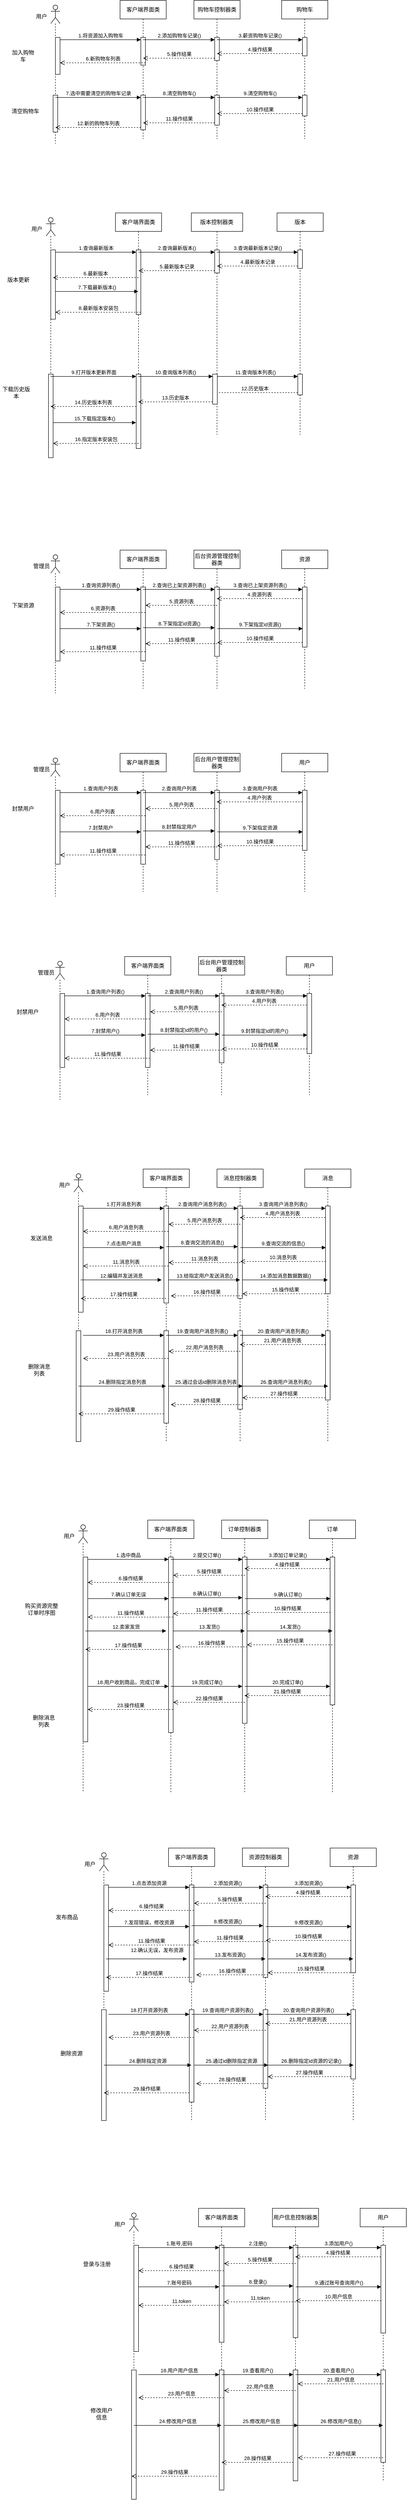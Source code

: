 <mxfile version="24.2.2" type="github">
  <diagram name="第 1 页" id="rg37rK0ZUS6LvM8L5Lnt">
    <mxGraphModel dx="1050" dy="530" grid="1" gridSize="10" guides="1" tooltips="1" connect="1" arrows="1" fold="1" page="1" pageScale="1" pageWidth="827" pageHeight="1169" math="0" shadow="0">
      <root>
        <mxCell id="0" />
        <mxCell id="1" parent="0" />
        <mxCell id="FfkJ6QqM64WMyUVE7YDJ-1" value="" style="shape=umlLifeline;perimeter=lifelinePerimeter;whiteSpace=wrap;html=1;container=1;dropTarget=0;collapsible=0;recursiveResize=0;outlineConnect=0;portConstraint=eastwest;newEdgeStyle={&quot;curved&quot;:0,&quot;rounded&quot;:0};participant=umlActor;" vertex="1" parent="1">
          <mxGeometry x="120" y="370" width="20" height="300" as="geometry" />
        </mxCell>
        <mxCell id="FfkJ6QqM64WMyUVE7YDJ-8" value="" style="html=1;points=[[0,0,0,0,5],[0,1,0,0,-5],[1,0,0,0,5],[1,1,0,0,-5]];perimeter=orthogonalPerimeter;outlineConnect=0;targetShapes=umlLifeline;portConstraint=eastwest;newEdgeStyle={&quot;curved&quot;:0,&quot;rounded&quot;:0};" vertex="1" parent="FfkJ6QqM64WMyUVE7YDJ-1">
          <mxGeometry x="10" y="70" width="10" height="80" as="geometry" />
        </mxCell>
        <mxCell id="FfkJ6QqM64WMyUVE7YDJ-18" value="" style="html=1;points=[[0,0,0,0,5],[0,1,0,0,-5],[1,0,0,0,5],[1,1,0,0,-5]];perimeter=orthogonalPerimeter;outlineConnect=0;targetShapes=umlLifeline;portConstraint=eastwest;newEdgeStyle={&quot;curved&quot;:0,&quot;rounded&quot;:0};" vertex="1" parent="FfkJ6QqM64WMyUVE7YDJ-1">
          <mxGeometry x="5" y="195" width="10" height="80" as="geometry" />
        </mxCell>
        <mxCell id="FfkJ6QqM64WMyUVE7YDJ-2" value="客户端界面类" style="shape=umlLifeline;perimeter=lifelinePerimeter;whiteSpace=wrap;html=1;container=1;dropTarget=0;collapsible=0;recursiveResize=0;outlineConnect=0;portConstraint=eastwest;newEdgeStyle={&quot;curved&quot;:0,&quot;rounded&quot;:0};" vertex="1" parent="1">
          <mxGeometry x="270" y="360" width="100" height="300" as="geometry" />
        </mxCell>
        <mxCell id="FfkJ6QqM64WMyUVE7YDJ-5" value="" style="html=1;points=[[0,0,0,0,5],[0,1,0,0,-5],[1,0,0,0,5],[1,1,0,0,-5]];perimeter=orthogonalPerimeter;outlineConnect=0;targetShapes=umlLifeline;portConstraint=eastwest;newEdgeStyle={&quot;curved&quot;:0,&quot;rounded&quot;:0};" vertex="1" parent="FfkJ6QqM64WMyUVE7YDJ-2">
          <mxGeometry x="45" y="80" width="10" height="60" as="geometry" />
        </mxCell>
        <mxCell id="FfkJ6QqM64WMyUVE7YDJ-19" value="" style="html=1;points=[[0,0,0,0,5],[0,1,0,0,-5],[1,0,0,0,5],[1,1,0,0,-5]];perimeter=orthogonalPerimeter;outlineConnect=0;targetShapes=umlLifeline;portConstraint=eastwest;newEdgeStyle={&quot;curved&quot;:0,&quot;rounded&quot;:0};" vertex="1" parent="FfkJ6QqM64WMyUVE7YDJ-2">
          <mxGeometry x="45" y="205" width="10" height="75" as="geometry" />
        </mxCell>
        <mxCell id="FfkJ6QqM64WMyUVE7YDJ-3" value="购物车控制器类" style="shape=umlLifeline;perimeter=lifelinePerimeter;whiteSpace=wrap;html=1;container=1;dropTarget=0;collapsible=0;recursiveResize=0;outlineConnect=0;portConstraint=eastwest;newEdgeStyle={&quot;curved&quot;:0,&quot;rounded&quot;:0};" vertex="1" parent="1">
          <mxGeometry x="430" y="360" width="100" height="300" as="geometry" />
        </mxCell>
        <mxCell id="FfkJ6QqM64WMyUVE7YDJ-10" value="" style="html=1;points=[[0,0,0,0,5],[0,1,0,0,-5],[1,0,0,0,5],[1,1,0,0,-5]];perimeter=orthogonalPerimeter;outlineConnect=0;targetShapes=umlLifeline;portConstraint=eastwest;newEdgeStyle={&quot;curved&quot;:0,&quot;rounded&quot;:0};" vertex="1" parent="FfkJ6QqM64WMyUVE7YDJ-3">
          <mxGeometry x="45" y="80" width="10" height="50" as="geometry" />
        </mxCell>
        <mxCell id="FfkJ6QqM64WMyUVE7YDJ-22" value="" style="html=1;points=[[0,0,0,0,5],[0,1,0,0,-5],[1,0,0,0,5],[1,1,0,0,-5]];perimeter=orthogonalPerimeter;outlineConnect=0;targetShapes=umlLifeline;portConstraint=eastwest;newEdgeStyle={&quot;curved&quot;:0,&quot;rounded&quot;:0};" vertex="1" parent="FfkJ6QqM64WMyUVE7YDJ-3">
          <mxGeometry x="45" y="205" width="10" height="65" as="geometry" />
        </mxCell>
        <mxCell id="FfkJ6QqM64WMyUVE7YDJ-4" value="购物车" style="shape=umlLifeline;perimeter=lifelinePerimeter;whiteSpace=wrap;html=1;container=1;dropTarget=0;collapsible=0;recursiveResize=0;outlineConnect=0;portConstraint=eastwest;newEdgeStyle={&quot;curved&quot;:0,&quot;rounded&quot;:0};" vertex="1" parent="1">
          <mxGeometry x="620" y="360" width="100" height="300" as="geometry" />
        </mxCell>
        <mxCell id="FfkJ6QqM64WMyUVE7YDJ-13" value="" style="html=1;points=[[0,0,0,0,5],[0,1,0,0,-5],[1,0,0,0,5],[1,1,0,0,-5]];perimeter=orthogonalPerimeter;outlineConnect=0;targetShapes=umlLifeline;portConstraint=eastwest;newEdgeStyle={&quot;curved&quot;:0,&quot;rounded&quot;:0};" vertex="1" parent="FfkJ6QqM64WMyUVE7YDJ-4">
          <mxGeometry x="45" y="80" width="10" height="40" as="geometry" />
        </mxCell>
        <mxCell id="FfkJ6QqM64WMyUVE7YDJ-25" value="" style="html=1;points=[[0,0,0,0,5],[0,1,0,0,-5],[1,0,0,0,5],[1,1,0,0,-5]];perimeter=orthogonalPerimeter;outlineConnect=0;targetShapes=umlLifeline;portConstraint=eastwest;newEdgeStyle={&quot;curved&quot;:0,&quot;rounded&quot;:0};" vertex="1" parent="FfkJ6QqM64WMyUVE7YDJ-4">
          <mxGeometry x="45" y="205" width="10" height="45" as="geometry" />
        </mxCell>
        <mxCell id="FfkJ6QqM64WMyUVE7YDJ-6" value="1.将资源加入购物车" style="html=1;verticalAlign=bottom;endArrow=block;curved=0;rounded=0;entryX=0;entryY=0;entryDx=0;entryDy=5;entryPerimeter=0;" edge="1" target="FfkJ6QqM64WMyUVE7YDJ-5" parent="1" source="FfkJ6QqM64WMyUVE7YDJ-8">
          <mxGeometry x="0.006" relative="1" as="geometry">
            <mxPoint x="190" y="445" as="sourcePoint" />
            <mxPoint as="offset" />
          </mxGeometry>
        </mxCell>
        <mxCell id="FfkJ6QqM64WMyUVE7YDJ-9" value="用户" style="text;html=1;align=center;verticalAlign=middle;whiteSpace=wrap;rounded=0;" vertex="1" parent="1">
          <mxGeometry x="70" y="380" width="60" height="30" as="geometry" />
        </mxCell>
        <mxCell id="FfkJ6QqM64WMyUVE7YDJ-7" value="6.新购物车列表" style="html=1;verticalAlign=bottom;endArrow=open;dashed=1;endSize=8;curved=0;rounded=0;exitX=1;exitY=1;exitDx=0;exitDy=-5;" edge="1" source="FfkJ6QqM64WMyUVE7YDJ-5" parent="1" target="FfkJ6QqM64WMyUVE7YDJ-8">
          <mxGeometry relative="1" as="geometry">
            <mxPoint x="395" y="515" as="targetPoint" />
          </mxGeometry>
        </mxCell>
        <mxCell id="FfkJ6QqM64WMyUVE7YDJ-11" value="2.添加购物车记录()" style="html=1;verticalAlign=bottom;endArrow=block;curved=0;rounded=0;entryX=0;entryY=0;entryDx=0;entryDy=5;" edge="1" target="FfkJ6QqM64WMyUVE7YDJ-10" parent="1" source="FfkJ6QqM64WMyUVE7YDJ-2">
          <mxGeometry relative="1" as="geometry">
            <mxPoint x="405" y="445" as="sourcePoint" />
          </mxGeometry>
        </mxCell>
        <mxCell id="FfkJ6QqM64WMyUVE7YDJ-12" value="5.操作结果" style="html=1;verticalAlign=bottom;endArrow=open;dashed=1;endSize=8;curved=0;rounded=0;exitX=0;exitY=1;exitDx=0;exitDy=-5;" edge="1" source="FfkJ6QqM64WMyUVE7YDJ-10" parent="1" target="FfkJ6QqM64WMyUVE7YDJ-2">
          <mxGeometry relative="1" as="geometry">
            <mxPoint x="405" y="515" as="targetPoint" />
          </mxGeometry>
        </mxCell>
        <mxCell id="FfkJ6QqM64WMyUVE7YDJ-14" value="3.薪资购物车记录()" style="html=1;verticalAlign=bottom;endArrow=block;curved=0;rounded=0;entryX=0;entryY=0;entryDx=0;entryDy=5;" edge="1" target="FfkJ6QqM64WMyUVE7YDJ-13" parent="1" source="FfkJ6QqM64WMyUVE7YDJ-3">
          <mxGeometry x="0.003" relative="1" as="geometry">
            <mxPoint x="595" y="445" as="sourcePoint" />
            <mxPoint as="offset" />
          </mxGeometry>
        </mxCell>
        <mxCell id="FfkJ6QqM64WMyUVE7YDJ-15" value="4.操作结果" style="html=1;verticalAlign=bottom;endArrow=open;dashed=1;endSize=8;curved=0;rounded=0;exitX=0;exitY=1;exitDx=0;exitDy=-5;" edge="1" source="FfkJ6QqM64WMyUVE7YDJ-13" parent="1" target="FfkJ6QqM64WMyUVE7YDJ-3">
          <mxGeometry relative="1" as="geometry">
            <mxPoint x="595" y="515" as="targetPoint" />
          </mxGeometry>
        </mxCell>
        <mxCell id="FfkJ6QqM64WMyUVE7YDJ-16" value="加入购物车" style="text;html=1;align=center;verticalAlign=middle;whiteSpace=wrap;rounded=0;" vertex="1" parent="1">
          <mxGeometry x="30" y="465" width="60" height="30" as="geometry" />
        </mxCell>
        <mxCell id="FfkJ6QqM64WMyUVE7YDJ-17" value="清空购物车" style="text;html=1;align=center;verticalAlign=middle;whiteSpace=wrap;rounded=0;" vertex="1" parent="1">
          <mxGeometry x="30" y="585" width="70" height="30" as="geometry" />
        </mxCell>
        <mxCell id="FfkJ6QqM64WMyUVE7YDJ-20" value="7.选中需要清空的购物车记录" style="html=1;verticalAlign=bottom;endArrow=block;curved=0;rounded=0;entryX=0;entryY=0;entryDx=0;entryDy=5;" edge="1" target="FfkJ6QqM64WMyUVE7YDJ-19" parent="1" source="FfkJ6QqM64WMyUVE7YDJ-1">
          <mxGeometry relative="1" as="geometry">
            <mxPoint x="255" y="570" as="sourcePoint" />
          </mxGeometry>
        </mxCell>
        <mxCell id="FfkJ6QqM64WMyUVE7YDJ-21" value="12.新的购物车列表" style="html=1;verticalAlign=bottom;endArrow=open;dashed=1;endSize=8;curved=0;rounded=0;exitX=0;exitY=1;exitDx=0;exitDy=-5;" edge="1" source="FfkJ6QqM64WMyUVE7YDJ-19" parent="1" target="FfkJ6QqM64WMyUVE7YDJ-1">
          <mxGeometry relative="1" as="geometry">
            <mxPoint x="255" y="640" as="targetPoint" />
          </mxGeometry>
        </mxCell>
        <mxCell id="FfkJ6QqM64WMyUVE7YDJ-23" value="8.清空购物车()" style="html=1;verticalAlign=bottom;endArrow=block;curved=0;rounded=0;entryX=0;entryY=0;entryDx=0;entryDy=5;" edge="1" target="FfkJ6QqM64WMyUVE7YDJ-22" parent="1" source="FfkJ6QqM64WMyUVE7YDJ-2">
          <mxGeometry relative="1" as="geometry">
            <mxPoint x="405" y="570" as="sourcePoint" />
          </mxGeometry>
        </mxCell>
        <mxCell id="FfkJ6QqM64WMyUVE7YDJ-24" value="11.操作结果" style="html=1;verticalAlign=bottom;endArrow=open;dashed=1;endSize=8;curved=0;rounded=0;exitX=0;exitY=1;exitDx=0;exitDy=-5;" edge="1" source="FfkJ6QqM64WMyUVE7YDJ-22" parent="1" target="FfkJ6QqM64WMyUVE7YDJ-2">
          <mxGeometry relative="1" as="geometry">
            <mxPoint x="405" y="640" as="targetPoint" />
          </mxGeometry>
        </mxCell>
        <mxCell id="FfkJ6QqM64WMyUVE7YDJ-26" value="9.清空购物车()" style="html=1;verticalAlign=bottom;endArrow=block;curved=0;rounded=0;entryX=0;entryY=0;entryDx=0;entryDy=5;" edge="1" target="FfkJ6QqM64WMyUVE7YDJ-25" parent="1" source="FfkJ6QqM64WMyUVE7YDJ-3">
          <mxGeometry relative="1" as="geometry">
            <mxPoint x="595" y="570" as="sourcePoint" />
          </mxGeometry>
        </mxCell>
        <mxCell id="FfkJ6QqM64WMyUVE7YDJ-27" value="10.操作结果" style="html=1;verticalAlign=bottom;endArrow=open;dashed=1;endSize=8;curved=0;rounded=0;exitX=0;exitY=1;exitDx=0;exitDy=-5;" edge="1" source="FfkJ6QqM64WMyUVE7YDJ-25" parent="1" target="FfkJ6QqM64WMyUVE7YDJ-3">
          <mxGeometry relative="1" as="geometry">
            <mxPoint x="595" y="640" as="targetPoint" />
          </mxGeometry>
        </mxCell>
        <mxCell id="FfkJ6QqM64WMyUVE7YDJ-28" value="" style="shape=umlLifeline;perimeter=lifelinePerimeter;whiteSpace=wrap;html=1;container=1;dropTarget=0;collapsible=0;recursiveResize=0;outlineConnect=0;portConstraint=eastwest;newEdgeStyle={&quot;curved&quot;:0,&quot;rounded&quot;:0};participant=umlActor;" vertex="1" parent="1">
          <mxGeometry x="110" y="830" width="20" height="460" as="geometry" />
        </mxCell>
        <mxCell id="FfkJ6QqM64WMyUVE7YDJ-29" value="" style="html=1;points=[[0,0,0,0,5],[0,1,0,0,-5],[1,0,0,0,5],[1,1,0,0,-5]];perimeter=orthogonalPerimeter;outlineConnect=0;targetShapes=umlLifeline;portConstraint=eastwest;newEdgeStyle={&quot;curved&quot;:0,&quot;rounded&quot;:0};" vertex="1" parent="FfkJ6QqM64WMyUVE7YDJ-28">
          <mxGeometry x="10" y="70" width="10" height="150" as="geometry" />
        </mxCell>
        <mxCell id="FfkJ6QqM64WMyUVE7YDJ-31" value="客户端界面类" style="shape=umlLifeline;perimeter=lifelinePerimeter;whiteSpace=wrap;html=1;container=1;dropTarget=0;collapsible=0;recursiveResize=0;outlineConnect=0;portConstraint=eastwest;newEdgeStyle={&quot;curved&quot;:0,&quot;rounded&quot;:0};" vertex="1" parent="1">
          <mxGeometry x="260" y="820" width="100" height="460" as="geometry" />
        </mxCell>
        <mxCell id="FfkJ6QqM64WMyUVE7YDJ-32" value="" style="html=1;points=[[0,0,0,0,5],[0,1,0,0,-5],[1,0,0,0,5],[1,1,0,0,-5]];perimeter=orthogonalPerimeter;outlineConnect=0;targetShapes=umlLifeline;portConstraint=eastwest;newEdgeStyle={&quot;curved&quot;:0,&quot;rounded&quot;:0};" vertex="1" parent="FfkJ6QqM64WMyUVE7YDJ-31">
          <mxGeometry x="45" y="80" width="10" height="140" as="geometry" />
        </mxCell>
        <mxCell id="FfkJ6QqM64WMyUVE7YDJ-34" value="版本控制器类" style="shape=umlLifeline;perimeter=lifelinePerimeter;whiteSpace=wrap;html=1;container=1;dropTarget=0;collapsible=0;recursiveResize=0;outlineConnect=0;portConstraint=eastwest;newEdgeStyle={&quot;curved&quot;:0,&quot;rounded&quot;:0};" vertex="1" parent="1">
          <mxGeometry x="424.38" y="820" width="111.25" height="480" as="geometry" />
        </mxCell>
        <mxCell id="FfkJ6QqM64WMyUVE7YDJ-35" value="" style="html=1;points=[[0,0,0,0,5],[0,1,0,0,-5],[1,0,0,0,5],[1,1,0,0,-5]];perimeter=orthogonalPerimeter;outlineConnect=0;targetShapes=umlLifeline;portConstraint=eastwest;newEdgeStyle={&quot;curved&quot;:0,&quot;rounded&quot;:0};" vertex="1" parent="FfkJ6QqM64WMyUVE7YDJ-34">
          <mxGeometry x="50.63" y="80" width="10" height="50" as="geometry" />
        </mxCell>
        <mxCell id="FfkJ6QqM64WMyUVE7YDJ-37" value="版本" style="shape=umlLifeline;perimeter=lifelinePerimeter;whiteSpace=wrap;html=1;container=1;dropTarget=0;collapsible=0;recursiveResize=0;outlineConnect=0;portConstraint=eastwest;newEdgeStyle={&quot;curved&quot;:0,&quot;rounded&quot;:0};" vertex="1" parent="1">
          <mxGeometry x="610" y="820" width="100" height="480" as="geometry" />
        </mxCell>
        <mxCell id="FfkJ6QqM64WMyUVE7YDJ-38" value="" style="html=1;points=[[0,0,0,0,5],[0,1,0,0,-5],[1,0,0,0,5],[1,1,0,0,-5]];perimeter=orthogonalPerimeter;outlineConnect=0;targetShapes=umlLifeline;portConstraint=eastwest;newEdgeStyle={&quot;curved&quot;:0,&quot;rounded&quot;:0};" vertex="1" parent="FfkJ6QqM64WMyUVE7YDJ-37">
          <mxGeometry x="45" y="80" width="10" height="40" as="geometry" />
        </mxCell>
        <mxCell id="FfkJ6QqM64WMyUVE7YDJ-40" value="1.查询最新版本" style="html=1;verticalAlign=bottom;endArrow=block;curved=0;rounded=0;entryX=0;entryY=0;entryDx=0;entryDy=5;entryPerimeter=0;" edge="1" source="FfkJ6QqM64WMyUVE7YDJ-29" target="FfkJ6QqM64WMyUVE7YDJ-32" parent="1">
          <mxGeometry relative="1" as="geometry">
            <mxPoint x="180" y="905" as="sourcePoint" />
          </mxGeometry>
        </mxCell>
        <mxCell id="FfkJ6QqM64WMyUVE7YDJ-41" value="用户" style="text;html=1;align=center;verticalAlign=middle;whiteSpace=wrap;rounded=0;" vertex="1" parent="1">
          <mxGeometry x="60" y="840" width="60" height="30" as="geometry" />
        </mxCell>
        <mxCell id="FfkJ6QqM64WMyUVE7YDJ-42" value="6.最新版本" style="html=1;verticalAlign=bottom;endArrow=open;dashed=1;endSize=8;curved=0;rounded=0;exitX=1;exitY=1;exitDx=0;exitDy=-5;" edge="1" parent="1">
          <mxGeometry x="0.005" relative="1" as="geometry">
            <mxPoint x="125" y="960" as="targetPoint" />
            <mxPoint x="310" y="960" as="sourcePoint" />
            <mxPoint as="offset" />
          </mxGeometry>
        </mxCell>
        <mxCell id="FfkJ6QqM64WMyUVE7YDJ-43" value="2.查询最新版本()" style="html=1;verticalAlign=bottom;endArrow=block;curved=0;rounded=0;entryX=0;entryY=0;entryDx=0;entryDy=5;" edge="1" source="FfkJ6QqM64WMyUVE7YDJ-31" target="FfkJ6QqM64WMyUVE7YDJ-35" parent="1">
          <mxGeometry relative="1" as="geometry">
            <mxPoint x="395" y="905" as="sourcePoint" />
          </mxGeometry>
        </mxCell>
        <mxCell id="FfkJ6QqM64WMyUVE7YDJ-44" value="5.最新版本记录" style="html=1;verticalAlign=bottom;endArrow=open;dashed=1;endSize=8;curved=0;rounded=0;exitX=0;exitY=1;exitDx=0;exitDy=-5;" edge="1" source="FfkJ6QqM64WMyUVE7YDJ-35" target="FfkJ6QqM64WMyUVE7YDJ-31" parent="1">
          <mxGeometry relative="1" as="geometry">
            <mxPoint x="395" y="975" as="targetPoint" />
          </mxGeometry>
        </mxCell>
        <mxCell id="FfkJ6QqM64WMyUVE7YDJ-45" value="3.查询最新版本记录()" style="html=1;verticalAlign=bottom;endArrow=block;curved=0;rounded=0;entryX=0;entryY=0;entryDx=0;entryDy=5;" edge="1" source="FfkJ6QqM64WMyUVE7YDJ-34" target="FfkJ6QqM64WMyUVE7YDJ-38" parent="1">
          <mxGeometry relative="1" as="geometry">
            <mxPoint x="585" y="905" as="sourcePoint" />
          </mxGeometry>
        </mxCell>
        <mxCell id="FfkJ6QqM64WMyUVE7YDJ-46" value="4.最新版本记录" style="html=1;verticalAlign=bottom;endArrow=open;dashed=1;endSize=8;curved=0;rounded=0;exitX=0;exitY=1;exitDx=0;exitDy=-5;" edge="1" source="FfkJ6QqM64WMyUVE7YDJ-38" target="FfkJ6QqM64WMyUVE7YDJ-34" parent="1">
          <mxGeometry relative="1" as="geometry">
            <mxPoint x="585" y="975" as="targetPoint" />
          </mxGeometry>
        </mxCell>
        <mxCell id="FfkJ6QqM64WMyUVE7YDJ-30" value="" style="html=1;points=[[0,0,0,0,5],[0,1,0,0,-5],[1,0,0,0,5],[1,1,0,0,-5]];perimeter=orthogonalPerimeter;outlineConnect=0;targetShapes=umlLifeline;portConstraint=eastwest;newEdgeStyle={&quot;curved&quot;:0,&quot;rounded&quot;:0};" vertex="1" parent="1">
          <mxGeometry x="115" y="1169" width="10" height="181" as="geometry" />
        </mxCell>
        <mxCell id="FfkJ6QqM64WMyUVE7YDJ-33" value="" style="html=1;points=[[0,0,0,0,5],[0,1,0,0,-5],[1,0,0,0,5],[1,1,0,0,-5]];perimeter=orthogonalPerimeter;outlineConnect=0;targetShapes=umlLifeline;portConstraint=eastwest;newEdgeStyle={&quot;curved&quot;:0,&quot;rounded&quot;:0};" vertex="1" parent="1">
          <mxGeometry x="305" y="1169" width="10" height="161" as="geometry" />
        </mxCell>
        <mxCell id="FfkJ6QqM64WMyUVE7YDJ-39" value="" style="html=1;points=[[0,0,0,0,5],[0,1,0,0,-5],[1,0,0,0,5],[1,1,0,0,-5]];perimeter=orthogonalPerimeter;outlineConnect=0;targetShapes=umlLifeline;portConstraint=eastwest;newEdgeStyle={&quot;curved&quot;:0,&quot;rounded&quot;:0};" vertex="1" parent="1">
          <mxGeometry x="655" y="1169" width="10" height="45" as="geometry" />
        </mxCell>
        <mxCell id="FfkJ6QqM64WMyUVE7YDJ-48" value="下载历史版本" style="text;html=1;align=center;verticalAlign=middle;whiteSpace=wrap;rounded=0;" vertex="1" parent="1">
          <mxGeometry x="10" y="1194" width="70" height="30" as="geometry" />
        </mxCell>
        <mxCell id="FfkJ6QqM64WMyUVE7YDJ-49" value="9.打开版本更新界面" style="html=1;verticalAlign=bottom;endArrow=block;curved=0;rounded=0;entryX=0;entryY=0;entryDx=0;entryDy=5;" edge="1" target="FfkJ6QqM64WMyUVE7YDJ-33" parent="1">
          <mxGeometry relative="1" as="geometry">
            <mxPoint x="119.5" y="1174" as="sourcePoint" />
          </mxGeometry>
        </mxCell>
        <mxCell id="FfkJ6QqM64WMyUVE7YDJ-50" value="14.历史版本列表" style="html=1;verticalAlign=bottom;endArrow=open;dashed=1;endSize=8;curved=0;rounded=0;" edge="1" source="FfkJ6QqM64WMyUVE7YDJ-33" parent="1">
          <mxGeometry relative="1" as="geometry">
            <mxPoint x="119.5" y="1239" as="targetPoint" />
          </mxGeometry>
        </mxCell>
        <mxCell id="FfkJ6QqM64WMyUVE7YDJ-51" value="10.查询版本列表()" style="html=1;verticalAlign=bottom;endArrow=block;curved=0;rounded=0;entryX=0;entryY=0;entryDx=0;entryDy=5;" edge="1" target="FfkJ6QqM64WMyUVE7YDJ-36" parent="1">
          <mxGeometry relative="1" as="geometry">
            <mxPoint x="309.5" y="1174" as="sourcePoint" />
          </mxGeometry>
        </mxCell>
        <mxCell id="FfkJ6QqM64WMyUVE7YDJ-52" value="13.历史版本" style="html=1;verticalAlign=bottom;endArrow=open;dashed=1;endSize=8;curved=0;rounded=0;exitX=0;exitY=1;exitDx=0;exitDy=-5;" edge="1" source="FfkJ6QqM64WMyUVE7YDJ-36" parent="1">
          <mxGeometry relative="1" as="geometry">
            <mxPoint x="309.5" y="1229" as="targetPoint" />
          </mxGeometry>
        </mxCell>
        <mxCell id="FfkJ6QqM64WMyUVE7YDJ-53" value="11.查询版本列表()" style="html=1;verticalAlign=bottom;endArrow=block;curved=0;rounded=0;entryX=0;entryY=0;entryDx=0;entryDy=5;" edge="1" target="FfkJ6QqM64WMyUVE7YDJ-39" parent="1">
          <mxGeometry relative="1" as="geometry">
            <mxPoint x="469.5" y="1174" as="sourcePoint" />
          </mxGeometry>
        </mxCell>
        <mxCell id="FfkJ6QqM64WMyUVE7YDJ-54" value="12.历史版本" style="html=1;verticalAlign=bottom;endArrow=open;dashed=1;endSize=8;curved=0;rounded=0;exitX=0;exitY=1;exitDx=0;exitDy=-5;" edge="1" source="FfkJ6QqM64WMyUVE7YDJ-39" parent="1">
          <mxGeometry relative="1" as="geometry">
            <mxPoint x="469.5" y="1209" as="targetPoint" />
          </mxGeometry>
        </mxCell>
        <mxCell id="FfkJ6QqM64WMyUVE7YDJ-36" value="" style="html=1;points=[[0,0,0,0,5],[0,1,0,0,-5],[1,0,0,0,5],[1,1,0,0,-5]];perimeter=orthogonalPerimeter;outlineConnect=0;targetShapes=umlLifeline;portConstraint=eastwest;newEdgeStyle={&quot;curved&quot;:0,&quot;rounded&quot;:0};" vertex="1" parent="1">
          <mxGeometry x="470.63" y="1169" width="10" height="65" as="geometry" />
        </mxCell>
        <mxCell id="FfkJ6QqM64WMyUVE7YDJ-66" value="7.下载最新版本()" style="html=1;verticalAlign=bottom;endArrow=block;curved=0;rounded=0;" edge="1" parent="1">
          <mxGeometry width="80" relative="1" as="geometry">
            <mxPoint x="130" y="990" as="sourcePoint" />
            <mxPoint x="309.5" y="990" as="targetPoint" />
          </mxGeometry>
        </mxCell>
        <mxCell id="FfkJ6QqM64WMyUVE7YDJ-69" value="8.最新版本安装包" style="html=1;verticalAlign=bottom;endArrow=open;dashed=1;endSize=8;curved=0;rounded=0;exitX=1;exitY=1;exitDx=0;exitDy=-5;exitPerimeter=0;" edge="1" parent="1" source="FfkJ6QqM64WMyUVE7YDJ-32" target="FfkJ6QqM64WMyUVE7YDJ-29">
          <mxGeometry relative="1" as="geometry">
            <mxPoint x="270" y="1020" as="sourcePoint" />
            <mxPoint x="190" y="1020" as="targetPoint" />
          </mxGeometry>
        </mxCell>
        <mxCell id="FfkJ6QqM64WMyUVE7YDJ-71" value="版本更新" style="text;html=1;align=center;verticalAlign=middle;whiteSpace=wrap;rounded=0;" vertex="1" parent="1">
          <mxGeometry x="20" y="950" width="60" height="30" as="geometry" />
        </mxCell>
        <mxCell id="FfkJ6QqM64WMyUVE7YDJ-72" value="&lt;div&gt;15.下载指定版本()&lt;/div&gt;" style="html=1;verticalAlign=bottom;endArrow=block;curved=0;rounded=0;" edge="1" parent="1">
          <mxGeometry width="80" relative="1" as="geometry">
            <mxPoint x="125" y="1274" as="sourcePoint" />
            <mxPoint x="304.5" y="1274" as="targetPoint" />
          </mxGeometry>
        </mxCell>
        <mxCell id="FfkJ6QqM64WMyUVE7YDJ-73" value="16.指定版本安装包" style="html=1;verticalAlign=bottom;endArrow=open;dashed=1;endSize=8;curved=0;rounded=0;exitX=1;exitY=1;exitDx=0;exitDy=-5;exitPerimeter=0;" edge="1" parent="1">
          <mxGeometry relative="1" as="geometry">
            <mxPoint x="310" y="1319" as="sourcePoint" />
            <mxPoint x="125" y="1319" as="targetPoint" />
          </mxGeometry>
        </mxCell>
        <mxCell id="FfkJ6QqM64WMyUVE7YDJ-74" value="" style="shape=umlLifeline;perimeter=lifelinePerimeter;whiteSpace=wrap;html=1;container=1;dropTarget=0;collapsible=0;recursiveResize=0;outlineConnect=0;portConstraint=eastwest;newEdgeStyle={&quot;curved&quot;:0,&quot;rounded&quot;:0};participant=umlActor;" vertex="1" parent="1">
          <mxGeometry x="120" y="1560" width="20" height="300" as="geometry" />
        </mxCell>
        <mxCell id="FfkJ6QqM64WMyUVE7YDJ-75" value="" style="html=1;points=[[0,0,0,0,5],[0,1,0,0,-5],[1,0,0,0,5],[1,1,0,0,-5]];perimeter=orthogonalPerimeter;outlineConnect=0;targetShapes=umlLifeline;portConstraint=eastwest;newEdgeStyle={&quot;curved&quot;:0,&quot;rounded&quot;:0};" vertex="1" parent="FfkJ6QqM64WMyUVE7YDJ-74">
          <mxGeometry x="10" y="70" width="10" height="160" as="geometry" />
        </mxCell>
        <mxCell id="FfkJ6QqM64WMyUVE7YDJ-77" value="客户端界面类" style="shape=umlLifeline;perimeter=lifelinePerimeter;whiteSpace=wrap;html=1;container=1;dropTarget=0;collapsible=0;recursiveResize=0;outlineConnect=0;portConstraint=eastwest;newEdgeStyle={&quot;curved&quot;:0,&quot;rounded&quot;:0};" vertex="1" parent="1">
          <mxGeometry x="270" y="1550" width="100" height="300" as="geometry" />
        </mxCell>
        <mxCell id="FfkJ6QqM64WMyUVE7YDJ-78" value="" style="html=1;points=[[0,0,0,0,5],[0,1,0,0,-5],[1,0,0,0,5],[1,1,0,0,-5]];perimeter=orthogonalPerimeter;outlineConnect=0;targetShapes=umlLifeline;portConstraint=eastwest;newEdgeStyle={&quot;curved&quot;:0,&quot;rounded&quot;:0};" vertex="1" parent="FfkJ6QqM64WMyUVE7YDJ-77">
          <mxGeometry x="45" y="80" width="10" height="160" as="geometry" />
        </mxCell>
        <mxCell id="FfkJ6QqM64WMyUVE7YDJ-80" value="后台资源管理控制器类" style="shape=umlLifeline;perimeter=lifelinePerimeter;whiteSpace=wrap;html=1;container=1;dropTarget=0;collapsible=0;recursiveResize=0;outlineConnect=0;portConstraint=eastwest;newEdgeStyle={&quot;curved&quot;:0,&quot;rounded&quot;:0};" vertex="1" parent="1">
          <mxGeometry x="430" y="1550" width="100" height="300" as="geometry" />
        </mxCell>
        <mxCell id="FfkJ6QqM64WMyUVE7YDJ-81" value="" style="html=1;points=[[0,0,0,0,5],[0,1,0,0,-5],[1,0,0,0,5],[1,1,0,0,-5]];perimeter=orthogonalPerimeter;outlineConnect=0;targetShapes=umlLifeline;portConstraint=eastwest;newEdgeStyle={&quot;curved&quot;:0,&quot;rounded&quot;:0};" vertex="1" parent="FfkJ6QqM64WMyUVE7YDJ-80">
          <mxGeometry x="45" y="80" width="10" height="150" as="geometry" />
        </mxCell>
        <mxCell id="FfkJ6QqM64WMyUVE7YDJ-83" value="资源" style="shape=umlLifeline;perimeter=lifelinePerimeter;whiteSpace=wrap;html=1;container=1;dropTarget=0;collapsible=0;recursiveResize=0;outlineConnect=0;portConstraint=eastwest;newEdgeStyle={&quot;curved&quot;:0,&quot;rounded&quot;:0};" vertex="1" parent="1">
          <mxGeometry x="620" y="1550" width="100" height="300" as="geometry" />
        </mxCell>
        <mxCell id="FfkJ6QqM64WMyUVE7YDJ-84" value="" style="html=1;points=[[0,0,0,0,5],[0,1,0,0,-5],[1,0,0,0,5],[1,1,0,0,-5]];perimeter=orthogonalPerimeter;outlineConnect=0;targetShapes=umlLifeline;portConstraint=eastwest;newEdgeStyle={&quot;curved&quot;:0,&quot;rounded&quot;:0};" vertex="1" parent="FfkJ6QqM64WMyUVE7YDJ-83">
          <mxGeometry x="45" y="80" width="10" height="130" as="geometry" />
        </mxCell>
        <mxCell id="FfkJ6QqM64WMyUVE7YDJ-86" value="1.查询资源列表()" style="html=1;verticalAlign=bottom;endArrow=block;curved=0;rounded=0;entryX=0;entryY=0;entryDx=0;entryDy=5;entryPerimeter=0;" edge="1" parent="1" source="FfkJ6QqM64WMyUVE7YDJ-75" target="FfkJ6QqM64WMyUVE7YDJ-78">
          <mxGeometry relative="1" as="geometry">
            <mxPoint x="190" y="1635" as="sourcePoint" />
          </mxGeometry>
        </mxCell>
        <mxCell id="FfkJ6QqM64WMyUVE7YDJ-87" value="管理员" style="text;html=1;align=center;verticalAlign=middle;whiteSpace=wrap;rounded=0;" vertex="1" parent="1">
          <mxGeometry x="70" y="1570" width="60" height="30" as="geometry" />
        </mxCell>
        <mxCell id="FfkJ6QqM64WMyUVE7YDJ-88" value="6.资源列表" style="html=1;verticalAlign=bottom;endArrow=open;dashed=1;endSize=8;curved=0;rounded=0;exitX=1;exitY=1;exitDx=0;exitDy=-5;" edge="1" parent="1">
          <mxGeometry relative="1" as="geometry">
            <mxPoint x="140" y="1685" as="targetPoint" />
            <mxPoint x="325" y="1685" as="sourcePoint" />
          </mxGeometry>
        </mxCell>
        <mxCell id="FfkJ6QqM64WMyUVE7YDJ-89" value="2.查询已上架资源列表()" style="html=1;verticalAlign=bottom;endArrow=block;curved=0;rounded=0;entryX=0;entryY=0;entryDx=0;entryDy=5;" edge="1" parent="1" source="FfkJ6QqM64WMyUVE7YDJ-77" target="FfkJ6QqM64WMyUVE7YDJ-81">
          <mxGeometry relative="1" as="geometry">
            <mxPoint x="405" y="1635" as="sourcePoint" />
          </mxGeometry>
        </mxCell>
        <mxCell id="FfkJ6QqM64WMyUVE7YDJ-90" value="5.资源列表" style="html=1;verticalAlign=bottom;endArrow=open;dashed=1;endSize=8;curved=0;rounded=0;exitX=0;exitY=1;exitDx=0;exitDy=-5;" edge="1" parent="1">
          <mxGeometry relative="1" as="geometry">
            <mxPoint x="325.13" y="1669.5" as="targetPoint" />
            <mxPoint x="480.63" y="1669.5" as="sourcePoint" />
          </mxGeometry>
        </mxCell>
        <mxCell id="FfkJ6QqM64WMyUVE7YDJ-91" value="3.查询已上架资源列表()" style="html=1;verticalAlign=bottom;endArrow=block;curved=0;rounded=0;entryX=0;entryY=0;entryDx=0;entryDy=5;" edge="1" parent="1" source="FfkJ6QqM64WMyUVE7YDJ-80" target="FfkJ6QqM64WMyUVE7YDJ-84">
          <mxGeometry x="0.003" relative="1" as="geometry">
            <mxPoint x="595" y="1635" as="sourcePoint" />
            <mxPoint as="offset" />
          </mxGeometry>
        </mxCell>
        <mxCell id="FfkJ6QqM64WMyUVE7YDJ-92" value="4.资源列表" style="html=1;verticalAlign=bottom;endArrow=open;dashed=1;endSize=8;curved=0;rounded=0;exitX=0;exitY=1;exitDx=0;exitDy=-5;" edge="1" parent="1">
          <mxGeometry relative="1" as="geometry">
            <mxPoint x="479.5" y="1655" as="targetPoint" />
            <mxPoint x="665" y="1655" as="sourcePoint" />
          </mxGeometry>
        </mxCell>
        <mxCell id="FfkJ6QqM64WMyUVE7YDJ-93" value="下架资源" style="text;html=1;align=center;verticalAlign=middle;whiteSpace=wrap;rounded=0;" vertex="1" parent="1">
          <mxGeometry x="30" y="1655" width="60" height="30" as="geometry" />
        </mxCell>
        <mxCell id="FfkJ6QqM64WMyUVE7YDJ-103" value="7.下架资源()" style="html=1;verticalAlign=bottom;endArrow=block;curved=0;rounded=0;entryX=0;entryY=0;entryDx=0;entryDy=5;entryPerimeter=0;" edge="1" parent="1">
          <mxGeometry relative="1" as="geometry">
            <mxPoint x="140" y="1720" as="sourcePoint" />
            <mxPoint x="315" y="1720" as="targetPoint" />
          </mxGeometry>
        </mxCell>
        <mxCell id="FfkJ6QqM64WMyUVE7YDJ-104" value="11.操作结果" style="html=1;verticalAlign=bottom;endArrow=open;dashed=1;endSize=8;curved=0;rounded=0;exitX=1;exitY=1;exitDx=0;exitDy=-5;" edge="1" parent="1">
          <mxGeometry relative="1" as="geometry">
            <mxPoint x="140" y="1770" as="targetPoint" />
            <mxPoint x="325" y="1770" as="sourcePoint" />
          </mxGeometry>
        </mxCell>
        <mxCell id="FfkJ6QqM64WMyUVE7YDJ-106" value="8.下架指定id资源()" style="html=1;verticalAlign=bottom;endArrow=block;curved=0;rounded=0;entryX=0;entryY=0;entryDx=0;entryDy=5;" edge="1" parent="1">
          <mxGeometry relative="1" as="geometry">
            <mxPoint x="320" y="1718" as="sourcePoint" />
            <mxPoint x="475" y="1718" as="targetPoint" />
          </mxGeometry>
        </mxCell>
        <mxCell id="FfkJ6QqM64WMyUVE7YDJ-107" value="11.操作结果" style="html=1;verticalAlign=bottom;endArrow=open;dashed=1;endSize=8;curved=0;rounded=0;exitX=0;exitY=1;exitDx=0;exitDy=-5;" edge="1" parent="1">
          <mxGeometry relative="1" as="geometry">
            <mxPoint x="325.13" y="1752.5" as="targetPoint" />
            <mxPoint x="480.63" y="1752.5" as="sourcePoint" />
          </mxGeometry>
        </mxCell>
        <mxCell id="FfkJ6QqM64WMyUVE7YDJ-108" value="9.下架指定id资源()" style="html=1;verticalAlign=bottom;endArrow=block;curved=0;rounded=0;entryX=0;entryY=0;entryDx=0;entryDy=5;" edge="1" parent="1">
          <mxGeometry relative="1" as="geometry">
            <mxPoint x="480.63" y="1720" as="sourcePoint" />
            <mxPoint x="665.63" y="1720" as="targetPoint" />
          </mxGeometry>
        </mxCell>
        <mxCell id="FfkJ6QqM64WMyUVE7YDJ-109" value="10.操作结果" style="html=1;verticalAlign=bottom;endArrow=open;dashed=1;endSize=8;curved=0;rounded=0;exitX=0;exitY=1;exitDx=0;exitDy=-5;" edge="1" parent="1">
          <mxGeometry relative="1" as="geometry">
            <mxPoint x="480.63" y="1750" as="targetPoint" />
            <mxPoint x="665.63" y="1750" as="sourcePoint" />
          </mxGeometry>
        </mxCell>
        <mxCell id="FfkJ6QqM64WMyUVE7YDJ-110" value="" style="shape=umlLifeline;perimeter=lifelinePerimeter;whiteSpace=wrap;html=1;container=1;dropTarget=0;collapsible=0;recursiveResize=0;outlineConnect=0;portConstraint=eastwest;newEdgeStyle={&quot;curved&quot;:0,&quot;rounded&quot;:0};participant=umlActor;" vertex="1" parent="1">
          <mxGeometry x="120" y="2000" width="20" height="300" as="geometry" />
        </mxCell>
        <mxCell id="FfkJ6QqM64WMyUVE7YDJ-111" value="" style="html=1;points=[[0,0,0,0,5],[0,1,0,0,-5],[1,0,0,0,5],[1,1,0,0,-5]];perimeter=orthogonalPerimeter;outlineConnect=0;targetShapes=umlLifeline;portConstraint=eastwest;newEdgeStyle={&quot;curved&quot;:0,&quot;rounded&quot;:0};" vertex="1" parent="FfkJ6QqM64WMyUVE7YDJ-110">
          <mxGeometry x="10" y="70" width="10" height="160" as="geometry" />
        </mxCell>
        <mxCell id="FfkJ6QqM64WMyUVE7YDJ-112" value="客户端界面类" style="shape=umlLifeline;perimeter=lifelinePerimeter;whiteSpace=wrap;html=1;container=1;dropTarget=0;collapsible=0;recursiveResize=0;outlineConnect=0;portConstraint=eastwest;newEdgeStyle={&quot;curved&quot;:0,&quot;rounded&quot;:0};" vertex="1" parent="1">
          <mxGeometry x="270" y="1990" width="100" height="300" as="geometry" />
        </mxCell>
        <mxCell id="FfkJ6QqM64WMyUVE7YDJ-113" value="" style="html=1;points=[[0,0,0,0,5],[0,1,0,0,-5],[1,0,0,0,5],[1,1,0,0,-5]];perimeter=orthogonalPerimeter;outlineConnect=0;targetShapes=umlLifeline;portConstraint=eastwest;newEdgeStyle={&quot;curved&quot;:0,&quot;rounded&quot;:0};" vertex="1" parent="FfkJ6QqM64WMyUVE7YDJ-112">
          <mxGeometry x="45" y="80" width="10" height="160" as="geometry" />
        </mxCell>
        <mxCell id="FfkJ6QqM64WMyUVE7YDJ-114" value="后台用户管理控制器类" style="shape=umlLifeline;perimeter=lifelinePerimeter;whiteSpace=wrap;html=1;container=1;dropTarget=0;collapsible=0;recursiveResize=0;outlineConnect=0;portConstraint=eastwest;newEdgeStyle={&quot;curved&quot;:0,&quot;rounded&quot;:0};" vertex="1" parent="1">
          <mxGeometry x="430" y="1990" width="100" height="300" as="geometry" />
        </mxCell>
        <mxCell id="FfkJ6QqM64WMyUVE7YDJ-115" value="" style="html=1;points=[[0,0,0,0,5],[0,1,0,0,-5],[1,0,0,0,5],[1,1,0,0,-5]];perimeter=orthogonalPerimeter;outlineConnect=0;targetShapes=umlLifeline;portConstraint=eastwest;newEdgeStyle={&quot;curved&quot;:0,&quot;rounded&quot;:0};" vertex="1" parent="FfkJ6QqM64WMyUVE7YDJ-114">
          <mxGeometry x="45" y="80" width="10" height="150" as="geometry" />
        </mxCell>
        <mxCell id="FfkJ6QqM64WMyUVE7YDJ-116" value="用户" style="shape=umlLifeline;perimeter=lifelinePerimeter;whiteSpace=wrap;html=1;container=1;dropTarget=0;collapsible=0;recursiveResize=0;outlineConnect=0;portConstraint=eastwest;newEdgeStyle={&quot;curved&quot;:0,&quot;rounded&quot;:0};" vertex="1" parent="1">
          <mxGeometry x="620" y="1990" width="100" height="300" as="geometry" />
        </mxCell>
        <mxCell id="FfkJ6QqM64WMyUVE7YDJ-117" value="" style="html=1;points=[[0,0,0,0,5],[0,1,0,0,-5],[1,0,0,0,5],[1,1,0,0,-5]];perimeter=orthogonalPerimeter;outlineConnect=0;targetShapes=umlLifeline;portConstraint=eastwest;newEdgeStyle={&quot;curved&quot;:0,&quot;rounded&quot;:0};" vertex="1" parent="FfkJ6QqM64WMyUVE7YDJ-116">
          <mxGeometry x="45" y="80" width="10" height="130" as="geometry" />
        </mxCell>
        <mxCell id="FfkJ6QqM64WMyUVE7YDJ-118" value="1.查询用户列表" style="html=1;verticalAlign=bottom;endArrow=block;curved=0;rounded=0;entryX=0;entryY=0;entryDx=0;entryDy=5;entryPerimeter=0;" edge="1" parent="1" source="FfkJ6QqM64WMyUVE7YDJ-111" target="FfkJ6QqM64WMyUVE7YDJ-113">
          <mxGeometry relative="1" as="geometry">
            <mxPoint x="190" y="2075" as="sourcePoint" />
          </mxGeometry>
        </mxCell>
        <mxCell id="FfkJ6QqM64WMyUVE7YDJ-119" value="管理员" style="text;html=1;align=center;verticalAlign=middle;whiteSpace=wrap;rounded=0;" vertex="1" parent="1">
          <mxGeometry x="70" y="2010" width="60" height="30" as="geometry" />
        </mxCell>
        <mxCell id="FfkJ6QqM64WMyUVE7YDJ-120" value="6.用户列表" style="html=1;verticalAlign=bottom;endArrow=open;dashed=1;endSize=8;curved=0;rounded=0;exitX=1;exitY=1;exitDx=0;exitDy=-5;" edge="1" parent="1">
          <mxGeometry x="0.005" relative="1" as="geometry">
            <mxPoint x="140" y="2125" as="targetPoint" />
            <mxPoint x="325" y="2125" as="sourcePoint" />
            <mxPoint as="offset" />
          </mxGeometry>
        </mxCell>
        <mxCell id="FfkJ6QqM64WMyUVE7YDJ-121" value="2.查询用户列表" style="html=1;verticalAlign=bottom;endArrow=block;curved=0;rounded=0;entryX=0;entryY=0;entryDx=0;entryDy=5;" edge="1" parent="1" source="FfkJ6QqM64WMyUVE7YDJ-112" target="FfkJ6QqM64WMyUVE7YDJ-115">
          <mxGeometry relative="1" as="geometry">
            <mxPoint x="405" y="2075" as="sourcePoint" />
          </mxGeometry>
        </mxCell>
        <mxCell id="FfkJ6QqM64WMyUVE7YDJ-122" value="5.用户列表" style="html=1;verticalAlign=bottom;endArrow=open;dashed=1;endSize=8;curved=0;rounded=0;exitX=0;exitY=1;exitDx=0;exitDy=-5;" edge="1" parent="1">
          <mxGeometry relative="1" as="geometry">
            <mxPoint x="325.13" y="2109.5" as="targetPoint" />
            <mxPoint x="480.63" y="2109.5" as="sourcePoint" />
          </mxGeometry>
        </mxCell>
        <mxCell id="FfkJ6QqM64WMyUVE7YDJ-123" value="3.查询用户列表" style="html=1;verticalAlign=bottom;endArrow=block;curved=0;rounded=0;entryX=0;entryY=0;entryDx=0;entryDy=5;" edge="1" parent="1" source="FfkJ6QqM64WMyUVE7YDJ-114" target="FfkJ6QqM64WMyUVE7YDJ-117">
          <mxGeometry x="0.003" relative="1" as="geometry">
            <mxPoint x="595" y="2075" as="sourcePoint" />
            <mxPoint as="offset" />
          </mxGeometry>
        </mxCell>
        <mxCell id="FfkJ6QqM64WMyUVE7YDJ-124" value="4.用户列表" style="html=1;verticalAlign=bottom;endArrow=open;dashed=1;endSize=8;curved=0;rounded=0;exitX=0;exitY=1;exitDx=0;exitDy=-5;" edge="1" parent="1">
          <mxGeometry relative="1" as="geometry">
            <mxPoint x="479.5" y="2095" as="targetPoint" />
            <mxPoint x="665" y="2095" as="sourcePoint" />
          </mxGeometry>
        </mxCell>
        <mxCell id="FfkJ6QqM64WMyUVE7YDJ-125" value="封禁用户" style="text;html=1;align=center;verticalAlign=middle;whiteSpace=wrap;rounded=0;" vertex="1" parent="1">
          <mxGeometry x="30" y="2095" width="60" height="30" as="geometry" />
        </mxCell>
        <mxCell id="FfkJ6QqM64WMyUVE7YDJ-126" value="7.封禁用户" style="html=1;verticalAlign=bottom;endArrow=block;curved=0;rounded=0;entryX=0;entryY=0;entryDx=0;entryDy=5;entryPerimeter=0;" edge="1" parent="1">
          <mxGeometry relative="1" as="geometry">
            <mxPoint x="140" y="2160" as="sourcePoint" />
            <mxPoint x="315" y="2160" as="targetPoint" />
          </mxGeometry>
        </mxCell>
        <mxCell id="FfkJ6QqM64WMyUVE7YDJ-127" value="11.操作结果" style="html=1;verticalAlign=bottom;endArrow=open;dashed=1;endSize=8;curved=0;rounded=0;exitX=1;exitY=1;exitDx=0;exitDy=-5;" edge="1" parent="1">
          <mxGeometry relative="1" as="geometry">
            <mxPoint x="140" y="2210" as="targetPoint" />
            <mxPoint x="325" y="2210" as="sourcePoint" />
          </mxGeometry>
        </mxCell>
        <mxCell id="FfkJ6QqM64WMyUVE7YDJ-128" value="8.封禁指定用户" style="html=1;verticalAlign=bottom;endArrow=block;curved=0;rounded=0;entryX=0;entryY=0;entryDx=0;entryDy=5;" edge="1" parent="1">
          <mxGeometry relative="1" as="geometry">
            <mxPoint x="320" y="2158" as="sourcePoint" />
            <mxPoint x="475" y="2158" as="targetPoint" />
          </mxGeometry>
        </mxCell>
        <mxCell id="FfkJ6QqM64WMyUVE7YDJ-129" value="11.操作结果" style="html=1;verticalAlign=bottom;endArrow=open;dashed=1;endSize=8;curved=0;rounded=0;exitX=0;exitY=1;exitDx=0;exitDy=-5;" edge="1" parent="1">
          <mxGeometry relative="1" as="geometry">
            <mxPoint x="325.13" y="2192.5" as="targetPoint" />
            <mxPoint x="480.63" y="2192.5" as="sourcePoint" />
          </mxGeometry>
        </mxCell>
        <mxCell id="FfkJ6QqM64WMyUVE7YDJ-130" value="9.下架指定资源" style="html=1;verticalAlign=bottom;endArrow=block;curved=0;rounded=0;entryX=0;entryY=0;entryDx=0;entryDy=5;" edge="1" parent="1">
          <mxGeometry relative="1" as="geometry">
            <mxPoint x="480.63" y="2160" as="sourcePoint" />
            <mxPoint x="665.63" y="2160" as="targetPoint" />
          </mxGeometry>
        </mxCell>
        <mxCell id="FfkJ6QqM64WMyUVE7YDJ-131" value="10.操作结果" style="html=1;verticalAlign=bottom;endArrow=open;dashed=1;endSize=8;curved=0;rounded=0;exitX=0;exitY=1;exitDx=0;exitDy=-5;" edge="1" parent="1">
          <mxGeometry relative="1" as="geometry">
            <mxPoint x="480.63" y="2190" as="targetPoint" />
            <mxPoint x="665.63" y="2190" as="sourcePoint" />
          </mxGeometry>
        </mxCell>
        <mxCell id="FfkJ6QqM64WMyUVE7YDJ-135" value="" style="shape=umlLifeline;perimeter=lifelinePerimeter;whiteSpace=wrap;html=1;container=1;dropTarget=0;collapsible=0;recursiveResize=0;outlineConnect=0;portConstraint=eastwest;newEdgeStyle={&quot;curved&quot;:0,&quot;rounded&quot;:0};participant=umlActor;" vertex="1" parent="1">
          <mxGeometry x="130" y="2440" width="20" height="300" as="geometry" />
        </mxCell>
        <mxCell id="FfkJ6QqM64WMyUVE7YDJ-136" value="" style="html=1;points=[[0,0,0,0,5],[0,1,0,0,-5],[1,0,0,0,5],[1,1,0,0,-5]];perimeter=orthogonalPerimeter;outlineConnect=0;targetShapes=umlLifeline;portConstraint=eastwest;newEdgeStyle={&quot;curved&quot;:0,&quot;rounded&quot;:0};" vertex="1" parent="FfkJ6QqM64WMyUVE7YDJ-135">
          <mxGeometry x="10" y="70" width="10" height="160" as="geometry" />
        </mxCell>
        <mxCell id="FfkJ6QqM64WMyUVE7YDJ-137" value="客户端界面类" style="shape=umlLifeline;perimeter=lifelinePerimeter;whiteSpace=wrap;html=1;container=1;dropTarget=0;collapsible=0;recursiveResize=0;outlineConnect=0;portConstraint=eastwest;newEdgeStyle={&quot;curved&quot;:0,&quot;rounded&quot;:0};" vertex="1" parent="1">
          <mxGeometry x="280" y="2430" width="100" height="300" as="geometry" />
        </mxCell>
        <mxCell id="FfkJ6QqM64WMyUVE7YDJ-138" value="" style="html=1;points=[[0,0,0,0,5],[0,1,0,0,-5],[1,0,0,0,5],[1,1,0,0,-5]];perimeter=orthogonalPerimeter;outlineConnect=0;targetShapes=umlLifeline;portConstraint=eastwest;newEdgeStyle={&quot;curved&quot;:0,&quot;rounded&quot;:0};" vertex="1" parent="FfkJ6QqM64WMyUVE7YDJ-137">
          <mxGeometry x="45" y="80" width="10" height="160" as="geometry" />
        </mxCell>
        <mxCell id="FfkJ6QqM64WMyUVE7YDJ-139" value="后台用户管理控制器类" style="shape=umlLifeline;perimeter=lifelinePerimeter;whiteSpace=wrap;html=1;container=1;dropTarget=0;collapsible=0;recursiveResize=0;outlineConnect=0;portConstraint=eastwest;newEdgeStyle={&quot;curved&quot;:0,&quot;rounded&quot;:0};" vertex="1" parent="1">
          <mxGeometry x="440" y="2430" width="100" height="300" as="geometry" />
        </mxCell>
        <mxCell id="FfkJ6QqM64WMyUVE7YDJ-140" value="" style="html=1;points=[[0,0,0,0,5],[0,1,0,0,-5],[1,0,0,0,5],[1,1,0,0,-5]];perimeter=orthogonalPerimeter;outlineConnect=0;targetShapes=umlLifeline;portConstraint=eastwest;newEdgeStyle={&quot;curved&quot;:0,&quot;rounded&quot;:0};" vertex="1" parent="FfkJ6QqM64WMyUVE7YDJ-139">
          <mxGeometry x="45" y="80" width="10" height="150" as="geometry" />
        </mxCell>
        <mxCell id="FfkJ6QqM64WMyUVE7YDJ-141" value="用户" style="shape=umlLifeline;perimeter=lifelinePerimeter;whiteSpace=wrap;html=1;container=1;dropTarget=0;collapsible=0;recursiveResize=0;outlineConnect=0;portConstraint=eastwest;newEdgeStyle={&quot;curved&quot;:0,&quot;rounded&quot;:0};" vertex="1" parent="1">
          <mxGeometry x="630" y="2430" width="100" height="300" as="geometry" />
        </mxCell>
        <mxCell id="FfkJ6QqM64WMyUVE7YDJ-142" value="" style="html=1;points=[[0,0,0,0,5],[0,1,0,0,-5],[1,0,0,0,5],[1,1,0,0,-5]];perimeter=orthogonalPerimeter;outlineConnect=0;targetShapes=umlLifeline;portConstraint=eastwest;newEdgeStyle={&quot;curved&quot;:0,&quot;rounded&quot;:0};" vertex="1" parent="FfkJ6QqM64WMyUVE7YDJ-141">
          <mxGeometry x="45" y="80" width="10" height="130" as="geometry" />
        </mxCell>
        <mxCell id="FfkJ6QqM64WMyUVE7YDJ-143" value="1.查询用户列表()" style="html=1;verticalAlign=bottom;endArrow=block;curved=0;rounded=0;entryX=0;entryY=0;entryDx=0;entryDy=5;entryPerimeter=0;" edge="1" parent="1" source="FfkJ6QqM64WMyUVE7YDJ-136" target="FfkJ6QqM64WMyUVE7YDJ-138">
          <mxGeometry relative="1" as="geometry">
            <mxPoint x="200" y="2515" as="sourcePoint" />
          </mxGeometry>
        </mxCell>
        <mxCell id="FfkJ6QqM64WMyUVE7YDJ-144" value="管理员" style="text;html=1;align=center;verticalAlign=middle;whiteSpace=wrap;rounded=0;" vertex="1" parent="1">
          <mxGeometry x="80" y="2450" width="60" height="30" as="geometry" />
        </mxCell>
        <mxCell id="FfkJ6QqM64WMyUVE7YDJ-145" value="6.用户列表" style="html=1;verticalAlign=bottom;endArrow=open;dashed=1;endSize=8;curved=0;rounded=0;exitX=1;exitY=1;exitDx=0;exitDy=-5;" edge="1" parent="1">
          <mxGeometry relative="1" as="geometry">
            <mxPoint x="150" y="2565" as="targetPoint" />
            <mxPoint x="335" y="2565" as="sourcePoint" />
            <mxPoint as="offset" />
          </mxGeometry>
        </mxCell>
        <mxCell id="FfkJ6QqM64WMyUVE7YDJ-146" value="2.查询用户列表()" style="html=1;verticalAlign=bottom;endArrow=block;curved=0;rounded=0;entryX=0;entryY=0;entryDx=0;entryDy=5;" edge="1" parent="1" source="FfkJ6QqM64WMyUVE7YDJ-137" target="FfkJ6QqM64WMyUVE7YDJ-140">
          <mxGeometry relative="1" as="geometry">
            <mxPoint x="415" y="2515" as="sourcePoint" />
          </mxGeometry>
        </mxCell>
        <mxCell id="FfkJ6QqM64WMyUVE7YDJ-147" value="5.用户列表" style="html=1;verticalAlign=bottom;endArrow=open;dashed=1;endSize=8;curved=0;rounded=0;exitX=0;exitY=1;exitDx=0;exitDy=-5;" edge="1" parent="1">
          <mxGeometry relative="1" as="geometry">
            <mxPoint x="335.13" y="2549.5" as="targetPoint" />
            <mxPoint x="490.63" y="2549.5" as="sourcePoint" />
          </mxGeometry>
        </mxCell>
        <mxCell id="FfkJ6QqM64WMyUVE7YDJ-148" value="3.查询用户列表()" style="html=1;verticalAlign=bottom;endArrow=block;curved=0;rounded=0;entryX=0;entryY=0;entryDx=0;entryDy=5;" edge="1" parent="1" source="FfkJ6QqM64WMyUVE7YDJ-139" target="FfkJ6QqM64WMyUVE7YDJ-142">
          <mxGeometry x="0.003" relative="1" as="geometry">
            <mxPoint x="605" y="2515" as="sourcePoint" />
            <mxPoint as="offset" />
          </mxGeometry>
        </mxCell>
        <mxCell id="FfkJ6QqM64WMyUVE7YDJ-149" value="4.用户列表" style="html=1;verticalAlign=bottom;endArrow=open;dashed=1;endSize=8;curved=0;rounded=0;exitX=0;exitY=1;exitDx=0;exitDy=-5;" edge="1" parent="1">
          <mxGeometry relative="1" as="geometry">
            <mxPoint x="489.5" y="2535" as="targetPoint" />
            <mxPoint x="675" y="2535" as="sourcePoint" />
          </mxGeometry>
        </mxCell>
        <mxCell id="FfkJ6QqM64WMyUVE7YDJ-150" value="封禁用户" style="text;html=1;align=center;verticalAlign=middle;whiteSpace=wrap;rounded=0;" vertex="1" parent="1">
          <mxGeometry x="40" y="2535" width="60" height="30" as="geometry" />
        </mxCell>
        <mxCell id="FfkJ6QqM64WMyUVE7YDJ-151" value="7.封禁用户()" style="html=1;verticalAlign=bottom;endArrow=block;curved=0;rounded=0;entryX=0;entryY=0;entryDx=0;entryDy=5;entryPerimeter=0;" edge="1" parent="1">
          <mxGeometry relative="1" as="geometry">
            <mxPoint x="150" y="2600" as="sourcePoint" />
            <mxPoint x="325" y="2600" as="targetPoint" />
          </mxGeometry>
        </mxCell>
        <mxCell id="FfkJ6QqM64WMyUVE7YDJ-152" value="11.操作结果" style="html=1;verticalAlign=bottom;endArrow=open;dashed=1;endSize=8;curved=0;rounded=0;exitX=1;exitY=1;exitDx=0;exitDy=-5;" edge="1" parent="1">
          <mxGeometry relative="1" as="geometry">
            <mxPoint x="150" y="2650" as="targetPoint" />
            <mxPoint x="335" y="2650" as="sourcePoint" />
          </mxGeometry>
        </mxCell>
        <mxCell id="FfkJ6QqM64WMyUVE7YDJ-153" value="8.封禁指定id的用户()" style="html=1;verticalAlign=bottom;endArrow=block;curved=0;rounded=0;entryX=0;entryY=0;entryDx=0;entryDy=5;" edge="1" parent="1">
          <mxGeometry relative="1" as="geometry">
            <mxPoint x="330" y="2598" as="sourcePoint" />
            <mxPoint x="485" y="2598" as="targetPoint" />
          </mxGeometry>
        </mxCell>
        <mxCell id="FfkJ6QqM64WMyUVE7YDJ-154" value="11.操作结果" style="html=1;verticalAlign=bottom;endArrow=open;dashed=1;endSize=8;curved=0;rounded=0;exitX=0;exitY=1;exitDx=0;exitDy=-5;" edge="1" parent="1">
          <mxGeometry relative="1" as="geometry">
            <mxPoint x="335.13" y="2632.5" as="targetPoint" />
            <mxPoint x="490.63" y="2632.5" as="sourcePoint" />
          </mxGeometry>
        </mxCell>
        <mxCell id="FfkJ6QqM64WMyUVE7YDJ-155" value="9.封禁指定id的用户()" style="html=1;verticalAlign=bottom;endArrow=block;curved=0;rounded=0;entryX=0;entryY=0;entryDx=0;entryDy=5;" edge="1" parent="1">
          <mxGeometry relative="1" as="geometry">
            <mxPoint x="490.63" y="2600" as="sourcePoint" />
            <mxPoint x="675.63" y="2600" as="targetPoint" />
          </mxGeometry>
        </mxCell>
        <mxCell id="FfkJ6QqM64WMyUVE7YDJ-156" value="10.操作结果" style="html=1;verticalAlign=bottom;endArrow=open;dashed=1;endSize=8;curved=0;rounded=0;exitX=0;exitY=1;exitDx=0;exitDy=-5;" edge="1" parent="1">
          <mxGeometry relative="1" as="geometry">
            <mxPoint x="490.63" y="2630" as="targetPoint" />
            <mxPoint x="675.63" y="2630" as="sourcePoint" />
          </mxGeometry>
        </mxCell>
        <mxCell id="FfkJ6QqM64WMyUVE7YDJ-157" value="" style="shape=umlLifeline;perimeter=lifelinePerimeter;whiteSpace=wrap;html=1;container=1;dropTarget=0;collapsible=0;recursiveResize=0;outlineConnect=0;portConstraint=eastwest;newEdgeStyle={&quot;curved&quot;:0,&quot;rounded&quot;:0};participant=umlActor;" vertex="1" parent="1">
          <mxGeometry x="170" y="2900" width="20" height="580" as="geometry" />
        </mxCell>
        <mxCell id="FfkJ6QqM64WMyUVE7YDJ-158" value="" style="html=1;points=[[0,0,0,0,5],[0,1,0,0,-5],[1,0,0,0,5],[1,1,0,0,-5]];perimeter=orthogonalPerimeter;outlineConnect=0;targetShapes=umlLifeline;portConstraint=eastwest;newEdgeStyle={&quot;curved&quot;:0,&quot;rounded&quot;:0};" vertex="1" parent="FfkJ6QqM64WMyUVE7YDJ-157">
          <mxGeometry x="10" y="70" width="10" height="230" as="geometry" />
        </mxCell>
        <mxCell id="FfkJ6QqM64WMyUVE7YDJ-191" value="" style="html=1;points=[[0,0,0,0,5],[0,1,0,0,-5],[1,0,0,0,5],[1,1,0,0,-5]];perimeter=orthogonalPerimeter;outlineConnect=0;targetShapes=umlLifeline;portConstraint=eastwest;newEdgeStyle={&quot;curved&quot;:0,&quot;rounded&quot;:0};" vertex="1" parent="FfkJ6QqM64WMyUVE7YDJ-157">
          <mxGeometry x="5" y="340" width="10" height="240" as="geometry" />
        </mxCell>
        <mxCell id="FfkJ6QqM64WMyUVE7YDJ-159" value="客户端界面类" style="shape=umlLifeline;perimeter=lifelinePerimeter;whiteSpace=wrap;html=1;container=1;dropTarget=0;collapsible=0;recursiveResize=0;outlineConnect=0;portConstraint=eastwest;newEdgeStyle={&quot;curved&quot;:0,&quot;rounded&quot;:0};" vertex="1" parent="1">
          <mxGeometry x="320" y="2890" width="100" height="590" as="geometry" />
        </mxCell>
        <mxCell id="FfkJ6QqM64WMyUVE7YDJ-160" value="" style="html=1;points=[[0,0,0,0,5],[0,1,0,0,-5],[1,0,0,0,5],[1,1,0,0,-5]];perimeter=orthogonalPerimeter;outlineConnect=0;targetShapes=umlLifeline;portConstraint=eastwest;newEdgeStyle={&quot;curved&quot;:0,&quot;rounded&quot;:0};" vertex="1" parent="FfkJ6QqM64WMyUVE7YDJ-159">
          <mxGeometry x="45" y="80" width="10" height="210" as="geometry" />
        </mxCell>
        <mxCell id="FfkJ6QqM64WMyUVE7YDJ-192" value="" style="html=1;points=[[0,0,0,0,5],[0,1,0,0,-5],[1,0,0,0,5],[1,1,0,0,-5]];perimeter=orthogonalPerimeter;outlineConnect=0;targetShapes=umlLifeline;portConstraint=eastwest;newEdgeStyle={&quot;curved&quot;:0,&quot;rounded&quot;:0};" vertex="1" parent="FfkJ6QqM64WMyUVE7YDJ-159">
          <mxGeometry x="45" y="350" width="10" height="200" as="geometry" />
        </mxCell>
        <mxCell id="FfkJ6QqM64WMyUVE7YDJ-161" value="消息控制器类" style="shape=umlLifeline;perimeter=lifelinePerimeter;whiteSpace=wrap;html=1;container=1;dropTarget=0;collapsible=0;recursiveResize=0;outlineConnect=0;portConstraint=eastwest;newEdgeStyle={&quot;curved&quot;:0,&quot;rounded&quot;:0};" vertex="1" parent="1">
          <mxGeometry x="480" y="2890" width="100" height="590" as="geometry" />
        </mxCell>
        <mxCell id="FfkJ6QqM64WMyUVE7YDJ-162" value="" style="html=1;points=[[0,0,0,0,5],[0,1,0,0,-5],[1,0,0,0,5],[1,1,0,0,-5]];perimeter=orthogonalPerimeter;outlineConnect=0;targetShapes=umlLifeline;portConstraint=eastwest;newEdgeStyle={&quot;curved&quot;:0,&quot;rounded&quot;:0};" vertex="1" parent="FfkJ6QqM64WMyUVE7YDJ-161">
          <mxGeometry x="45" y="80" width="10" height="200" as="geometry" />
        </mxCell>
        <mxCell id="FfkJ6QqM64WMyUVE7YDJ-193" value="" style="html=1;points=[[0,0,0,0,5],[0,1,0,0,-5],[1,0,0,0,5],[1,1,0,0,-5]];perimeter=orthogonalPerimeter;outlineConnect=0;targetShapes=umlLifeline;portConstraint=eastwest;newEdgeStyle={&quot;curved&quot;:0,&quot;rounded&quot;:0};" vertex="1" parent="FfkJ6QqM64WMyUVE7YDJ-161">
          <mxGeometry x="45" y="350" width="10" height="170" as="geometry" />
        </mxCell>
        <mxCell id="FfkJ6QqM64WMyUVE7YDJ-163" value="消息" style="shape=umlLifeline;perimeter=lifelinePerimeter;whiteSpace=wrap;html=1;container=1;dropTarget=0;collapsible=0;recursiveResize=0;outlineConnect=0;portConstraint=eastwest;newEdgeStyle={&quot;curved&quot;:0,&quot;rounded&quot;:0};" vertex="1" parent="1">
          <mxGeometry x="670" y="2890" width="100" height="590" as="geometry" />
        </mxCell>
        <mxCell id="FfkJ6QqM64WMyUVE7YDJ-164" value="" style="html=1;points=[[0,0,0,0,5],[0,1,0,0,-5],[1,0,0,0,5],[1,1,0,0,-5]];perimeter=orthogonalPerimeter;outlineConnect=0;targetShapes=umlLifeline;portConstraint=eastwest;newEdgeStyle={&quot;curved&quot;:0,&quot;rounded&quot;:0};" vertex="1" parent="FfkJ6QqM64WMyUVE7YDJ-163">
          <mxGeometry x="45" y="80" width="10" height="190" as="geometry" />
        </mxCell>
        <mxCell id="FfkJ6QqM64WMyUVE7YDJ-194" value="" style="html=1;points=[[0,0,0,0,5],[0,1,0,0,-5],[1,0,0,0,5],[1,1,0,0,-5]];perimeter=orthogonalPerimeter;outlineConnect=0;targetShapes=umlLifeline;portConstraint=eastwest;newEdgeStyle={&quot;curved&quot;:0,&quot;rounded&quot;:0};" vertex="1" parent="FfkJ6QqM64WMyUVE7YDJ-163">
          <mxGeometry x="45" y="350" width="10" height="150" as="geometry" />
        </mxCell>
        <mxCell id="FfkJ6QqM64WMyUVE7YDJ-165" value="1.打开消息列表" style="html=1;verticalAlign=bottom;endArrow=block;curved=0;rounded=0;entryX=0;entryY=0;entryDx=0;entryDy=5;entryPerimeter=0;" edge="1" parent="1" source="FfkJ6QqM64WMyUVE7YDJ-158" target="FfkJ6QqM64WMyUVE7YDJ-160">
          <mxGeometry relative="1" as="geometry">
            <mxPoint x="240" y="2975" as="sourcePoint" />
          </mxGeometry>
        </mxCell>
        <mxCell id="FfkJ6QqM64WMyUVE7YDJ-166" value="用户" style="text;html=1;align=center;verticalAlign=middle;whiteSpace=wrap;rounded=0;" vertex="1" parent="1">
          <mxGeometry x="120" y="2910" width="60" height="30" as="geometry" />
        </mxCell>
        <mxCell id="FfkJ6QqM64WMyUVE7YDJ-167" value="6.用户消息列表" style="html=1;verticalAlign=bottom;endArrow=open;dashed=1;endSize=8;curved=0;rounded=0;exitX=1;exitY=1;exitDx=0;exitDy=-5;" edge="1" parent="1">
          <mxGeometry relative="1" as="geometry">
            <mxPoint x="190" y="3025" as="targetPoint" />
            <mxPoint x="375" y="3025" as="sourcePoint" />
            <mxPoint as="offset" />
          </mxGeometry>
        </mxCell>
        <mxCell id="FfkJ6QqM64WMyUVE7YDJ-168" value="2.查询用户消息列表()" style="html=1;verticalAlign=bottom;endArrow=block;curved=0;rounded=0;entryX=0;entryY=0;entryDx=0;entryDy=5;" edge="1" parent="1" source="FfkJ6QqM64WMyUVE7YDJ-159" target="FfkJ6QqM64WMyUVE7YDJ-162">
          <mxGeometry relative="1" as="geometry">
            <mxPoint x="455" y="2975" as="sourcePoint" />
          </mxGeometry>
        </mxCell>
        <mxCell id="FfkJ6QqM64WMyUVE7YDJ-169" value="5.用户消息列表" style="html=1;verticalAlign=bottom;endArrow=open;dashed=1;endSize=8;curved=0;rounded=0;exitX=0;exitY=1;exitDx=0;exitDy=-5;" edge="1" parent="1">
          <mxGeometry relative="1" as="geometry">
            <mxPoint x="375.13" y="3009.5" as="targetPoint" />
            <mxPoint x="530.63" y="3009.5" as="sourcePoint" />
          </mxGeometry>
        </mxCell>
        <mxCell id="FfkJ6QqM64WMyUVE7YDJ-170" value="3.查询用户消息列表()" style="html=1;verticalAlign=bottom;endArrow=block;curved=0;rounded=0;entryX=0;entryY=0;entryDx=0;entryDy=5;" edge="1" parent="1" source="FfkJ6QqM64WMyUVE7YDJ-161" target="FfkJ6QqM64WMyUVE7YDJ-164">
          <mxGeometry x="0.003" relative="1" as="geometry">
            <mxPoint x="645" y="2975" as="sourcePoint" />
            <mxPoint as="offset" />
          </mxGeometry>
        </mxCell>
        <mxCell id="FfkJ6QqM64WMyUVE7YDJ-171" value="4.用户消息列表" style="html=1;verticalAlign=bottom;endArrow=open;dashed=1;endSize=8;curved=0;rounded=0;exitX=0;exitY=1;exitDx=0;exitDy=-5;" edge="1" parent="1">
          <mxGeometry relative="1" as="geometry">
            <mxPoint x="529.5" y="2995" as="targetPoint" />
            <mxPoint x="715" y="2995" as="sourcePoint" />
          </mxGeometry>
        </mxCell>
        <mxCell id="FfkJ6QqM64WMyUVE7YDJ-172" value="发送消息" style="text;html=1;align=center;verticalAlign=middle;whiteSpace=wrap;rounded=0;" vertex="1" parent="1">
          <mxGeometry x="60" y="3017.5" width="80" height="45" as="geometry" />
        </mxCell>
        <mxCell id="FfkJ6QqM64WMyUVE7YDJ-173" value="7.点击用户消息" style="html=1;verticalAlign=bottom;endArrow=block;curved=0;rounded=0;entryX=0;entryY=0;entryDx=0;entryDy=5;entryPerimeter=0;" edge="1" parent="1">
          <mxGeometry relative="1" as="geometry">
            <mxPoint x="190" y="3060" as="sourcePoint" />
            <mxPoint x="365" y="3060" as="targetPoint" />
          </mxGeometry>
        </mxCell>
        <mxCell id="FfkJ6QqM64WMyUVE7YDJ-174" value="11.消息列表" style="html=1;verticalAlign=bottom;endArrow=open;dashed=1;endSize=8;curved=0;rounded=0;exitX=1;exitY=1;exitDx=0;exitDy=-5;" edge="1" parent="1">
          <mxGeometry relative="1" as="geometry">
            <mxPoint x="190" y="3100" as="targetPoint" />
            <mxPoint x="375" y="3100" as="sourcePoint" />
          </mxGeometry>
        </mxCell>
        <mxCell id="FfkJ6QqM64WMyUVE7YDJ-175" value="8.查询交流的消息()" style="html=1;verticalAlign=bottom;endArrow=block;curved=0;rounded=0;entryX=0;entryY=0;entryDx=0;entryDy=5;" edge="1" parent="1">
          <mxGeometry relative="1" as="geometry">
            <mxPoint x="370" y="3058" as="sourcePoint" />
            <mxPoint x="525" y="3058" as="targetPoint" />
          </mxGeometry>
        </mxCell>
        <mxCell id="FfkJ6QqM64WMyUVE7YDJ-176" value="11.消息列表" style="html=1;verticalAlign=bottom;endArrow=open;dashed=1;endSize=8;curved=0;rounded=0;exitX=0;exitY=1;exitDx=0;exitDy=-5;" edge="1" parent="1">
          <mxGeometry relative="1" as="geometry">
            <mxPoint x="375.13" y="3092.5" as="targetPoint" />
            <mxPoint x="530.63" y="3092.5" as="sourcePoint" />
          </mxGeometry>
        </mxCell>
        <mxCell id="FfkJ6QqM64WMyUVE7YDJ-177" value="9.查询交流的信息()" style="html=1;verticalAlign=bottom;endArrow=block;curved=0;rounded=0;entryX=0;entryY=0;entryDx=0;entryDy=5;" edge="1" parent="1">
          <mxGeometry relative="1" as="geometry">
            <mxPoint x="530.63" y="3060" as="sourcePoint" />
            <mxPoint x="715.63" y="3060" as="targetPoint" />
          </mxGeometry>
        </mxCell>
        <mxCell id="FfkJ6QqM64WMyUVE7YDJ-178" value="10.消息列表" style="html=1;verticalAlign=bottom;endArrow=open;dashed=1;endSize=8;curved=0;rounded=0;exitX=0;exitY=1;exitDx=0;exitDy=-5;" edge="1" parent="1">
          <mxGeometry relative="1" as="geometry">
            <mxPoint x="530.63" y="3090" as="targetPoint" />
            <mxPoint x="715.63" y="3090" as="sourcePoint" />
          </mxGeometry>
        </mxCell>
        <mxCell id="FfkJ6QqM64WMyUVE7YDJ-179" value="12.编辑并发送消息" style="html=1;verticalAlign=bottom;endArrow=block;curved=0;rounded=0;entryX=0;entryY=0;entryDx=0;entryDy=5;entryPerimeter=0;" edge="1" parent="1">
          <mxGeometry relative="1" as="geometry">
            <mxPoint x="185" y="3130" as="sourcePoint" />
            <mxPoint x="360" y="3130" as="targetPoint" />
          </mxGeometry>
        </mxCell>
        <mxCell id="FfkJ6QqM64WMyUVE7YDJ-180" value="17.操作结果" style="html=1;verticalAlign=bottom;endArrow=open;dashed=1;endSize=8;curved=0;rounded=0;exitX=1;exitY=1;exitDx=0;exitDy=-5;" edge="1" parent="1">
          <mxGeometry relative="1" as="geometry">
            <mxPoint x="185" y="3170" as="targetPoint" />
            <mxPoint x="370" y="3170" as="sourcePoint" />
          </mxGeometry>
        </mxCell>
        <mxCell id="FfkJ6QqM64WMyUVE7YDJ-181" value="13.给指定用户发送消息()" style="html=1;verticalAlign=bottom;endArrow=block;curved=0;rounded=0;entryX=0;entryY=0;entryDx=0;entryDy=5;" edge="1" parent="1">
          <mxGeometry relative="1" as="geometry">
            <mxPoint x="375" y="3130" as="sourcePoint" />
            <mxPoint x="530" y="3130" as="targetPoint" />
          </mxGeometry>
        </mxCell>
        <mxCell id="FfkJ6QqM64WMyUVE7YDJ-182" value="16.操作结果" style="html=1;verticalAlign=bottom;endArrow=open;dashed=1;endSize=8;curved=0;rounded=0;exitX=0;exitY=1;exitDx=0;exitDy=-5;" edge="1" parent="1">
          <mxGeometry relative="1" as="geometry">
            <mxPoint x="380.13" y="3164.5" as="targetPoint" />
            <mxPoint x="535.63" y="3164.5" as="sourcePoint" />
          </mxGeometry>
        </mxCell>
        <mxCell id="FfkJ6QqM64WMyUVE7YDJ-183" value="14.添加消息数据数据()" style="html=1;verticalAlign=bottom;endArrow=block;curved=0;rounded=0;entryX=0;entryY=0;entryDx=0;entryDy=5;" edge="1" parent="1">
          <mxGeometry relative="1" as="geometry">
            <mxPoint x="535" y="3130" as="sourcePoint" />
            <mxPoint x="720" y="3130" as="targetPoint" />
          </mxGeometry>
        </mxCell>
        <mxCell id="FfkJ6QqM64WMyUVE7YDJ-184" value="15.操作结果" style="html=1;verticalAlign=bottom;endArrow=open;dashed=1;endSize=8;curved=0;rounded=0;exitX=0;exitY=1;exitDx=0;exitDy=-5;" edge="1" parent="1">
          <mxGeometry relative="1" as="geometry">
            <mxPoint x="535" y="3160" as="targetPoint" />
            <mxPoint x="720" y="3160" as="sourcePoint" />
          </mxGeometry>
        </mxCell>
        <mxCell id="FfkJ6QqM64WMyUVE7YDJ-185" value="18.打开消息列表" style="html=1;verticalAlign=bottom;endArrow=block;curved=0;rounded=0;entryX=0;entryY=0;entryDx=0;entryDy=5;entryPerimeter=0;" edge="1" parent="1">
          <mxGeometry relative="1" as="geometry">
            <mxPoint x="190" y="3250" as="sourcePoint" />
            <mxPoint x="365" y="3250" as="targetPoint" />
          </mxGeometry>
        </mxCell>
        <mxCell id="FfkJ6QqM64WMyUVE7YDJ-186" value="23.用户消息列表" style="html=1;verticalAlign=bottom;endArrow=open;dashed=1;endSize=8;curved=0;rounded=0;exitX=1;exitY=1;exitDx=0;exitDy=-5;" edge="1" parent="1">
          <mxGeometry relative="1" as="geometry">
            <mxPoint x="190" y="3300" as="targetPoint" />
            <mxPoint x="375" y="3300" as="sourcePoint" />
            <mxPoint as="offset" />
          </mxGeometry>
        </mxCell>
        <mxCell id="FfkJ6QqM64WMyUVE7YDJ-187" value="19.查询用户消息列表()" style="html=1;verticalAlign=bottom;endArrow=block;curved=0;rounded=0;entryX=0;entryY=0;entryDx=0;entryDy=5;" edge="1" parent="1">
          <mxGeometry relative="1" as="geometry">
            <mxPoint x="370" y="3250" as="sourcePoint" />
            <mxPoint x="525" y="3250" as="targetPoint" />
          </mxGeometry>
        </mxCell>
        <mxCell id="FfkJ6QqM64WMyUVE7YDJ-188" value="22.用户消息列表" style="html=1;verticalAlign=bottom;endArrow=open;dashed=1;endSize=8;curved=0;rounded=0;exitX=0;exitY=1;exitDx=0;exitDy=-5;" edge="1" parent="1">
          <mxGeometry relative="1" as="geometry">
            <mxPoint x="375.13" y="3284.5" as="targetPoint" />
            <mxPoint x="530.63" y="3284.5" as="sourcePoint" />
          </mxGeometry>
        </mxCell>
        <mxCell id="FfkJ6QqM64WMyUVE7YDJ-189" value="20.查询用户消息列表()" style="html=1;verticalAlign=bottom;endArrow=block;curved=0;rounded=0;entryX=0;entryY=0;entryDx=0;entryDy=5;" edge="1" parent="1">
          <mxGeometry x="0.003" relative="1" as="geometry">
            <mxPoint x="530" y="3250" as="sourcePoint" />
            <mxPoint as="offset" />
            <mxPoint x="715" y="3250" as="targetPoint" />
          </mxGeometry>
        </mxCell>
        <mxCell id="FfkJ6QqM64WMyUVE7YDJ-190" value="21.用户消息列表" style="html=1;verticalAlign=bottom;endArrow=open;dashed=1;endSize=8;curved=0;rounded=0;exitX=0;exitY=1;exitDx=0;exitDy=-5;" edge="1" parent="1">
          <mxGeometry relative="1" as="geometry">
            <mxPoint x="529.5" y="3270" as="targetPoint" />
            <mxPoint x="715" y="3270" as="sourcePoint" />
          </mxGeometry>
        </mxCell>
        <mxCell id="FfkJ6QqM64WMyUVE7YDJ-195" value="24.删除指定消息列表" style="html=1;verticalAlign=bottom;endArrow=block;curved=0;rounded=0;" edge="1" parent="1" target="FfkJ6QqM64WMyUVE7YDJ-159">
          <mxGeometry width="80" relative="1" as="geometry">
            <mxPoint x="180" y="3360" as="sourcePoint" />
            <mxPoint x="260" y="3360" as="targetPoint" />
          </mxGeometry>
        </mxCell>
        <mxCell id="FfkJ6QqM64WMyUVE7YDJ-196" value="25.通过会话id删除消息列表" style="html=1;verticalAlign=bottom;endArrow=block;curved=0;rounded=0;" edge="1" parent="1">
          <mxGeometry width="80" relative="1" as="geometry">
            <mxPoint x="375.797" y="3360" as="sourcePoint" />
            <mxPoint x="535.63" y="3360" as="targetPoint" />
          </mxGeometry>
        </mxCell>
        <mxCell id="FfkJ6QqM64WMyUVE7YDJ-197" value="26.查询用户消息列表()" style="html=1;verticalAlign=bottom;endArrow=block;curved=0;rounded=0;entryX=0;entryY=0;entryDx=0;entryDy=5;" edge="1" parent="1">
          <mxGeometry x="0.003" relative="1" as="geometry">
            <mxPoint x="535.63" y="3360" as="sourcePoint" />
            <mxPoint as="offset" />
            <mxPoint x="720.63" y="3360" as="targetPoint" />
          </mxGeometry>
        </mxCell>
        <mxCell id="FfkJ6QqM64WMyUVE7YDJ-198" value="27.操作结果" style="html=1;verticalAlign=bottom;endArrow=open;dashed=1;endSize=8;curved=0;rounded=0;exitX=0;exitY=1;exitDx=0;exitDy=-5;exitPerimeter=0;" edge="1" parent="1" source="FfkJ6QqM64WMyUVE7YDJ-194" target="FfkJ6QqM64WMyUVE7YDJ-193">
          <mxGeometry relative="1" as="geometry">
            <mxPoint x="670" y="3390" as="sourcePoint" />
            <mxPoint x="590" y="3390" as="targetPoint" />
          </mxGeometry>
        </mxCell>
        <mxCell id="FfkJ6QqM64WMyUVE7YDJ-200" value="28.操作结果" style="html=1;verticalAlign=bottom;endArrow=open;dashed=1;endSize=8;curved=0;rounded=0;exitX=0;exitY=1;exitDx=0;exitDy=-5;" edge="1" parent="1">
          <mxGeometry relative="1" as="geometry">
            <mxPoint x="380" y="3400" as="targetPoint" />
            <mxPoint x="535.5" y="3400" as="sourcePoint" />
          </mxGeometry>
        </mxCell>
        <mxCell id="FfkJ6QqM64WMyUVE7YDJ-203" value="29.操作结果" style="html=1;verticalAlign=bottom;endArrow=open;dashed=1;endSize=8;curved=0;rounded=0;exitX=1;exitY=1;exitDx=0;exitDy=-5;" edge="1" parent="1">
          <mxGeometry relative="1" as="geometry">
            <mxPoint x="180" y="3420" as="targetPoint" />
            <mxPoint x="365" y="3420" as="sourcePoint" />
            <mxPoint as="offset" />
          </mxGeometry>
        </mxCell>
        <mxCell id="FfkJ6QqM64WMyUVE7YDJ-204" value="删除消息列表" style="text;html=1;align=center;verticalAlign=middle;whiteSpace=wrap;rounded=0;" vertex="1" parent="1">
          <mxGeometry x="65" y="3310" width="60" height="30" as="geometry" />
        </mxCell>
        <mxCell id="FfkJ6QqM64WMyUVE7YDJ-205" value="" style="shape=umlLifeline;perimeter=lifelinePerimeter;whiteSpace=wrap;html=1;container=1;dropTarget=0;collapsible=0;recursiveResize=0;outlineConnect=0;portConstraint=eastwest;newEdgeStyle={&quot;curved&quot;:0,&quot;rounded&quot;:0};participant=umlActor;" vertex="1" parent="1">
          <mxGeometry x="180" y="3660" width="20" height="580" as="geometry" />
        </mxCell>
        <mxCell id="FfkJ6QqM64WMyUVE7YDJ-206" value="" style="html=1;points=[[0,0,0,0,5],[0,1,0,0,-5],[1,0,0,0,5],[1,1,0,0,-5]];perimeter=orthogonalPerimeter;outlineConnect=0;targetShapes=umlLifeline;portConstraint=eastwest;newEdgeStyle={&quot;curved&quot;:0,&quot;rounded&quot;:0};" vertex="1" parent="FfkJ6QqM64WMyUVE7YDJ-205">
          <mxGeometry x="10" y="70" width="10" height="400" as="geometry" />
        </mxCell>
        <mxCell id="FfkJ6QqM64WMyUVE7YDJ-208" value="客户端界面类" style="shape=umlLifeline;perimeter=lifelinePerimeter;whiteSpace=wrap;html=1;container=1;dropTarget=0;collapsible=0;recursiveResize=0;outlineConnect=0;portConstraint=eastwest;newEdgeStyle={&quot;curved&quot;:0,&quot;rounded&quot;:0};" vertex="1" parent="1">
          <mxGeometry x="330" y="3650" width="100" height="590" as="geometry" />
        </mxCell>
        <mxCell id="FfkJ6QqM64WMyUVE7YDJ-209" value="" style="html=1;points=[[0,0,0,0,5],[0,1,0,0,-5],[1,0,0,0,5],[1,1,0,0,-5]];perimeter=orthogonalPerimeter;outlineConnect=0;targetShapes=umlLifeline;portConstraint=eastwest;newEdgeStyle={&quot;curved&quot;:0,&quot;rounded&quot;:0};" vertex="1" parent="FfkJ6QqM64WMyUVE7YDJ-208">
          <mxGeometry x="45" y="80" width="10" height="380" as="geometry" />
        </mxCell>
        <mxCell id="FfkJ6QqM64WMyUVE7YDJ-211" value="订单控制器类" style="shape=umlLifeline;perimeter=lifelinePerimeter;whiteSpace=wrap;html=1;container=1;dropTarget=0;collapsible=0;recursiveResize=0;outlineConnect=0;portConstraint=eastwest;newEdgeStyle={&quot;curved&quot;:0,&quot;rounded&quot;:0};" vertex="1" parent="1">
          <mxGeometry x="490" y="3650" width="100" height="590" as="geometry" />
        </mxCell>
        <mxCell id="FfkJ6QqM64WMyUVE7YDJ-212" value="" style="html=1;points=[[0,0,0,0,5],[0,1,0,0,-5],[1,0,0,0,5],[1,1,0,0,-5]];perimeter=orthogonalPerimeter;outlineConnect=0;targetShapes=umlLifeline;portConstraint=eastwest;newEdgeStyle={&quot;curved&quot;:0,&quot;rounded&quot;:0};" vertex="1" parent="FfkJ6QqM64WMyUVE7YDJ-211">
          <mxGeometry x="45" y="80" width="10" height="360" as="geometry" />
        </mxCell>
        <mxCell id="FfkJ6QqM64WMyUVE7YDJ-214" value="订单" style="shape=umlLifeline;perimeter=lifelinePerimeter;whiteSpace=wrap;html=1;container=1;dropTarget=0;collapsible=0;recursiveResize=0;outlineConnect=0;portConstraint=eastwest;newEdgeStyle={&quot;curved&quot;:0,&quot;rounded&quot;:0};" vertex="1" parent="1">
          <mxGeometry x="680" y="3650" width="100" height="590" as="geometry" />
        </mxCell>
        <mxCell id="FfkJ6QqM64WMyUVE7YDJ-215" value="" style="html=1;points=[[0,0,0,0,5],[0,1,0,0,-5],[1,0,0,0,5],[1,1,0,0,-5]];perimeter=orthogonalPerimeter;outlineConnect=0;targetShapes=umlLifeline;portConstraint=eastwest;newEdgeStyle={&quot;curved&quot;:0,&quot;rounded&quot;:0};" vertex="1" parent="FfkJ6QqM64WMyUVE7YDJ-214">
          <mxGeometry x="45" y="80" width="10" height="320" as="geometry" />
        </mxCell>
        <mxCell id="FfkJ6QqM64WMyUVE7YDJ-217" value="1.选中商品" style="html=1;verticalAlign=bottom;endArrow=block;curved=0;rounded=0;entryX=0;entryY=0;entryDx=0;entryDy=5;entryPerimeter=0;" edge="1" parent="1" source="FfkJ6QqM64WMyUVE7YDJ-206" target="FfkJ6QqM64WMyUVE7YDJ-209">
          <mxGeometry relative="1" as="geometry">
            <mxPoint x="250" y="3735" as="sourcePoint" />
          </mxGeometry>
        </mxCell>
        <mxCell id="FfkJ6QqM64WMyUVE7YDJ-218" value="用户" style="text;html=1;align=center;verticalAlign=middle;whiteSpace=wrap;rounded=0;" vertex="1" parent="1">
          <mxGeometry x="130" y="3670" width="60" height="30" as="geometry" />
        </mxCell>
        <mxCell id="FfkJ6QqM64WMyUVE7YDJ-219" value="6.操作结果" style="html=1;verticalAlign=bottom;endArrow=open;dashed=1;endSize=8;curved=0;rounded=0;exitX=1;exitY=1;exitDx=0;exitDy=-5;" edge="1" parent="1">
          <mxGeometry relative="1" as="geometry">
            <mxPoint x="200" y="3785" as="targetPoint" />
            <mxPoint x="385" y="3785" as="sourcePoint" />
            <mxPoint as="offset" />
          </mxGeometry>
        </mxCell>
        <mxCell id="FfkJ6QqM64WMyUVE7YDJ-220" value="2.提交订单()" style="html=1;verticalAlign=bottom;endArrow=block;curved=0;rounded=0;entryX=0;entryY=0;entryDx=0;entryDy=5;" edge="1" parent="1" source="FfkJ6QqM64WMyUVE7YDJ-208" target="FfkJ6QqM64WMyUVE7YDJ-212">
          <mxGeometry relative="1" as="geometry">
            <mxPoint x="465" y="3735" as="sourcePoint" />
          </mxGeometry>
        </mxCell>
        <mxCell id="FfkJ6QqM64WMyUVE7YDJ-221" value="5.操作结果" style="html=1;verticalAlign=bottom;endArrow=open;dashed=1;endSize=8;curved=0;rounded=0;exitX=0;exitY=1;exitDx=0;exitDy=-5;" edge="1" parent="1">
          <mxGeometry relative="1" as="geometry">
            <mxPoint x="385.13" y="3769.5" as="targetPoint" />
            <mxPoint x="540.63" y="3769.5" as="sourcePoint" />
          </mxGeometry>
        </mxCell>
        <mxCell id="FfkJ6QqM64WMyUVE7YDJ-222" value="3.添加订单记录()" style="html=1;verticalAlign=bottom;endArrow=block;curved=0;rounded=0;entryX=0;entryY=0;entryDx=0;entryDy=5;" edge="1" parent="1" source="FfkJ6QqM64WMyUVE7YDJ-211" target="FfkJ6QqM64WMyUVE7YDJ-215">
          <mxGeometry x="0.003" relative="1" as="geometry">
            <mxPoint x="655" y="3735" as="sourcePoint" />
            <mxPoint as="offset" />
          </mxGeometry>
        </mxCell>
        <mxCell id="FfkJ6QqM64WMyUVE7YDJ-223" value="4.操作结果" style="html=1;verticalAlign=bottom;endArrow=open;dashed=1;endSize=8;curved=0;rounded=0;exitX=0;exitY=1;exitDx=0;exitDy=-5;" edge="1" parent="1">
          <mxGeometry relative="1" as="geometry">
            <mxPoint x="539.5" y="3755" as="targetPoint" />
            <mxPoint x="725" y="3755" as="sourcePoint" />
          </mxGeometry>
        </mxCell>
        <mxCell id="FfkJ6QqM64WMyUVE7YDJ-224" value="购买资源完整订单时序图" style="text;html=1;align=center;verticalAlign=middle;whiteSpace=wrap;rounded=0;" vertex="1" parent="1">
          <mxGeometry x="60" y="3820" width="80" height="45" as="geometry" />
        </mxCell>
        <mxCell id="FfkJ6QqM64WMyUVE7YDJ-225" value="7.确认订单无误" style="html=1;verticalAlign=bottom;endArrow=block;curved=0;rounded=0;entryX=0;entryY=0;entryDx=0;entryDy=5;entryPerimeter=0;" edge="1" parent="1">
          <mxGeometry relative="1" as="geometry">
            <mxPoint x="200" y="3820" as="sourcePoint" />
            <mxPoint x="375" y="3820" as="targetPoint" />
          </mxGeometry>
        </mxCell>
        <mxCell id="FfkJ6QqM64WMyUVE7YDJ-226" value="11.操作结果" style="html=1;verticalAlign=bottom;endArrow=open;dashed=1;endSize=8;curved=0;rounded=0;exitX=1;exitY=1;exitDx=0;exitDy=-5;" edge="1" parent="1">
          <mxGeometry relative="1" as="geometry">
            <mxPoint x="200" y="3860" as="targetPoint" />
            <mxPoint x="385" y="3860" as="sourcePoint" />
          </mxGeometry>
        </mxCell>
        <mxCell id="FfkJ6QqM64WMyUVE7YDJ-227" value="8.确认订单()" style="html=1;verticalAlign=bottom;endArrow=block;curved=0;rounded=0;entryX=0;entryY=0;entryDx=0;entryDy=5;" edge="1" parent="1">
          <mxGeometry relative="1" as="geometry">
            <mxPoint x="380" y="3818" as="sourcePoint" />
            <mxPoint x="535" y="3818" as="targetPoint" />
          </mxGeometry>
        </mxCell>
        <mxCell id="FfkJ6QqM64WMyUVE7YDJ-228" value="11.操作结果" style="html=1;verticalAlign=bottom;endArrow=open;dashed=1;endSize=8;curved=0;rounded=0;exitX=0;exitY=1;exitDx=0;exitDy=-5;" edge="1" parent="1">
          <mxGeometry relative="1" as="geometry">
            <mxPoint x="385.13" y="3852.5" as="targetPoint" />
            <mxPoint x="540.63" y="3852.5" as="sourcePoint" />
          </mxGeometry>
        </mxCell>
        <mxCell id="FfkJ6QqM64WMyUVE7YDJ-229" value="9.确认订单()" style="html=1;verticalAlign=bottom;endArrow=block;curved=0;rounded=0;entryX=0;entryY=0;entryDx=0;entryDy=5;" edge="1" parent="1">
          <mxGeometry relative="1" as="geometry">
            <mxPoint x="540.63" y="3820" as="sourcePoint" />
            <mxPoint x="725.63" y="3820" as="targetPoint" />
          </mxGeometry>
        </mxCell>
        <mxCell id="FfkJ6QqM64WMyUVE7YDJ-230" value="10.操作结果" style="html=1;verticalAlign=bottom;endArrow=open;dashed=1;endSize=8;curved=0;rounded=0;exitX=0;exitY=1;exitDx=0;exitDy=-5;" edge="1" parent="1">
          <mxGeometry relative="1" as="geometry">
            <mxPoint x="540.63" y="3850" as="targetPoint" />
            <mxPoint x="725.63" y="3850" as="sourcePoint" />
          </mxGeometry>
        </mxCell>
        <mxCell id="FfkJ6QqM64WMyUVE7YDJ-231" value="12.卖家发货" style="html=1;verticalAlign=bottom;endArrow=block;curved=0;rounded=0;entryX=0;entryY=0;entryDx=0;entryDy=5;entryPerimeter=0;" edge="1" parent="1">
          <mxGeometry relative="1" as="geometry">
            <mxPoint x="195" y="3890" as="sourcePoint" />
            <mxPoint x="370" y="3890" as="targetPoint" />
          </mxGeometry>
        </mxCell>
        <mxCell id="FfkJ6QqM64WMyUVE7YDJ-232" value="17.操作结果" style="html=1;verticalAlign=bottom;endArrow=open;dashed=1;endSize=8;curved=0;rounded=0;exitX=1;exitY=1;exitDx=0;exitDy=-5;" edge="1" parent="1">
          <mxGeometry relative="1" as="geometry">
            <mxPoint x="195" y="3930" as="targetPoint" />
            <mxPoint x="380" y="3930" as="sourcePoint" />
          </mxGeometry>
        </mxCell>
        <mxCell id="FfkJ6QqM64WMyUVE7YDJ-233" value="13.发货()" style="html=1;verticalAlign=bottom;endArrow=block;curved=0;rounded=0;entryX=0;entryY=0;entryDx=0;entryDy=5;" edge="1" parent="1">
          <mxGeometry relative="1" as="geometry">
            <mxPoint x="385" y="3890" as="sourcePoint" />
            <mxPoint x="540" y="3890" as="targetPoint" />
          </mxGeometry>
        </mxCell>
        <mxCell id="FfkJ6QqM64WMyUVE7YDJ-234" value="16.操作结果" style="html=1;verticalAlign=bottom;endArrow=open;dashed=1;endSize=8;curved=0;rounded=0;exitX=0;exitY=1;exitDx=0;exitDy=-5;" edge="1" parent="1">
          <mxGeometry relative="1" as="geometry">
            <mxPoint x="390.13" y="3924.5" as="targetPoint" />
            <mxPoint x="545.63" y="3924.5" as="sourcePoint" />
          </mxGeometry>
        </mxCell>
        <mxCell id="FfkJ6QqM64WMyUVE7YDJ-235" value="14.发货()" style="html=1;verticalAlign=bottom;endArrow=block;curved=0;rounded=0;entryX=0;entryY=0;entryDx=0;entryDy=5;" edge="1" parent="1">
          <mxGeometry relative="1" as="geometry">
            <mxPoint x="545" y="3890" as="sourcePoint" />
            <mxPoint x="730" y="3890" as="targetPoint" />
          </mxGeometry>
        </mxCell>
        <mxCell id="FfkJ6QqM64WMyUVE7YDJ-236" value="15.操作结果" style="html=1;verticalAlign=bottom;endArrow=open;dashed=1;endSize=8;curved=0;rounded=0;exitX=0;exitY=1;exitDx=0;exitDy=-5;" edge="1" parent="1">
          <mxGeometry relative="1" as="geometry">
            <mxPoint x="545" y="3920" as="targetPoint" />
            <mxPoint x="730" y="3920" as="sourcePoint" />
          </mxGeometry>
        </mxCell>
        <mxCell id="FfkJ6QqM64WMyUVE7YDJ-237" value="18.用户收到商品，完成订单" style="html=1;verticalAlign=bottom;endArrow=block;curved=0;rounded=0;entryX=0;entryY=0;entryDx=0;entryDy=5;entryPerimeter=0;" edge="1" parent="1">
          <mxGeometry relative="1" as="geometry">
            <mxPoint x="200" y="4010" as="sourcePoint" />
            <mxPoint x="375" y="4010" as="targetPoint" />
            <mxPoint as="offset" />
          </mxGeometry>
        </mxCell>
        <mxCell id="FfkJ6QqM64WMyUVE7YDJ-238" value="23.操作结果" style="html=1;verticalAlign=bottom;endArrow=open;dashed=1;endSize=8;curved=0;rounded=0;exitX=1;exitY=1;exitDx=0;exitDy=-5;" edge="1" parent="1">
          <mxGeometry relative="1" as="geometry">
            <mxPoint x="200" y="4060" as="targetPoint" />
            <mxPoint x="385" y="4060" as="sourcePoint" />
            <mxPoint as="offset" />
          </mxGeometry>
        </mxCell>
        <mxCell id="FfkJ6QqM64WMyUVE7YDJ-239" value="19.完成订单()" style="html=1;verticalAlign=bottom;endArrow=block;curved=0;rounded=0;entryX=0;entryY=0;entryDx=0;entryDy=5;" edge="1" parent="1">
          <mxGeometry relative="1" as="geometry">
            <mxPoint x="380" y="4010" as="sourcePoint" />
            <mxPoint x="535" y="4010" as="targetPoint" />
          </mxGeometry>
        </mxCell>
        <mxCell id="FfkJ6QqM64WMyUVE7YDJ-240" value="22.操作结果" style="html=1;verticalAlign=bottom;endArrow=open;dashed=1;endSize=8;curved=0;rounded=0;exitX=0;exitY=1;exitDx=0;exitDy=-5;" edge="1" parent="1">
          <mxGeometry relative="1" as="geometry">
            <mxPoint x="385.13" y="4044.5" as="targetPoint" />
            <mxPoint x="540.63" y="4044.5" as="sourcePoint" />
          </mxGeometry>
        </mxCell>
        <mxCell id="FfkJ6QqM64WMyUVE7YDJ-241" value="20.完成订单()" style="html=1;verticalAlign=bottom;endArrow=block;curved=0;rounded=0;entryX=0;entryY=0;entryDx=0;entryDy=5;" edge="1" parent="1">
          <mxGeometry x="0.003" relative="1" as="geometry">
            <mxPoint x="540" y="4010" as="sourcePoint" />
            <mxPoint as="offset" />
            <mxPoint x="725" y="4010" as="targetPoint" />
          </mxGeometry>
        </mxCell>
        <mxCell id="FfkJ6QqM64WMyUVE7YDJ-242" value="21.操作结果" style="html=1;verticalAlign=bottom;endArrow=open;dashed=1;endSize=8;curved=0;rounded=0;exitX=0;exitY=1;exitDx=0;exitDy=-5;" edge="1" parent="1">
          <mxGeometry relative="1" as="geometry">
            <mxPoint x="539.5" y="4030" as="targetPoint" />
            <mxPoint x="725" y="4030" as="sourcePoint" />
          </mxGeometry>
        </mxCell>
        <mxCell id="FfkJ6QqM64WMyUVE7YDJ-249" value="删除消息列表" style="text;html=1;align=center;verticalAlign=middle;whiteSpace=wrap;rounded=0;" vertex="1" parent="1">
          <mxGeometry x="75" y="4070" width="60" height="30" as="geometry" />
        </mxCell>
        <mxCell id="FfkJ6QqM64WMyUVE7YDJ-250" value="" style="shape=umlLifeline;perimeter=lifelinePerimeter;whiteSpace=wrap;html=1;container=1;dropTarget=0;collapsible=0;recursiveResize=0;outlineConnect=0;portConstraint=eastwest;newEdgeStyle={&quot;curved&quot;:0,&quot;rounded&quot;:0};participant=umlActor;" vertex="1" parent="1">
          <mxGeometry x="225" y="4370" width="20" height="580" as="geometry" />
        </mxCell>
        <mxCell id="FfkJ6QqM64WMyUVE7YDJ-251" value="" style="html=1;points=[[0,0,0,0,5],[0,1,0,0,-5],[1,0,0,0,5],[1,1,0,0,-5]];perimeter=orthogonalPerimeter;outlineConnect=0;targetShapes=umlLifeline;portConstraint=eastwest;newEdgeStyle={&quot;curved&quot;:0,&quot;rounded&quot;:0};" vertex="1" parent="FfkJ6QqM64WMyUVE7YDJ-250">
          <mxGeometry x="10" y="70" width="10" height="230" as="geometry" />
        </mxCell>
        <mxCell id="FfkJ6QqM64WMyUVE7YDJ-252" value="" style="html=1;points=[[0,0,0,0,5],[0,1,0,0,-5],[1,0,0,0,5],[1,1,0,0,-5]];perimeter=orthogonalPerimeter;outlineConnect=0;targetShapes=umlLifeline;portConstraint=eastwest;newEdgeStyle={&quot;curved&quot;:0,&quot;rounded&quot;:0};" vertex="1" parent="FfkJ6QqM64WMyUVE7YDJ-250">
          <mxGeometry x="5" y="340" width="10" height="240" as="geometry" />
        </mxCell>
        <mxCell id="FfkJ6QqM64WMyUVE7YDJ-253" value="客户端界面类" style="shape=umlLifeline;perimeter=lifelinePerimeter;whiteSpace=wrap;html=1;container=1;dropTarget=0;collapsible=0;recursiveResize=0;outlineConnect=0;portConstraint=eastwest;newEdgeStyle={&quot;curved&quot;:0,&quot;rounded&quot;:0};" vertex="1" parent="1">
          <mxGeometry x="375" y="4360" width="100" height="590" as="geometry" />
        </mxCell>
        <mxCell id="FfkJ6QqM64WMyUVE7YDJ-254" value="" style="html=1;points=[[0,0,0,0,5],[0,1,0,0,-5],[1,0,0,0,5],[1,1,0,0,-5]];perimeter=orthogonalPerimeter;outlineConnect=0;targetShapes=umlLifeline;portConstraint=eastwest;newEdgeStyle={&quot;curved&quot;:0,&quot;rounded&quot;:0};" vertex="1" parent="FfkJ6QqM64WMyUVE7YDJ-253">
          <mxGeometry x="45" y="80" width="10" height="210" as="geometry" />
        </mxCell>
        <mxCell id="FfkJ6QqM64WMyUVE7YDJ-255" value="" style="html=1;points=[[0,0,0,0,5],[0,1,0,0,-5],[1,0,0,0,5],[1,1,0,0,-5]];perimeter=orthogonalPerimeter;outlineConnect=0;targetShapes=umlLifeline;portConstraint=eastwest;newEdgeStyle={&quot;curved&quot;:0,&quot;rounded&quot;:0};" vertex="1" parent="FfkJ6QqM64WMyUVE7YDJ-253">
          <mxGeometry x="45" y="350" width="10" height="200" as="geometry" />
        </mxCell>
        <mxCell id="FfkJ6QqM64WMyUVE7YDJ-256" value="资源控制器类" style="shape=umlLifeline;perimeter=lifelinePerimeter;whiteSpace=wrap;html=1;container=1;dropTarget=0;collapsible=0;recursiveResize=0;outlineConnect=0;portConstraint=eastwest;newEdgeStyle={&quot;curved&quot;:0,&quot;rounded&quot;:0};" vertex="1" parent="1">
          <mxGeometry x="535" y="4360" width="100" height="590" as="geometry" />
        </mxCell>
        <mxCell id="FfkJ6QqM64WMyUVE7YDJ-257" value="" style="html=1;points=[[0,0,0,0,5],[0,1,0,0,-5],[1,0,0,0,5],[1,1,0,0,-5]];perimeter=orthogonalPerimeter;outlineConnect=0;targetShapes=umlLifeline;portConstraint=eastwest;newEdgeStyle={&quot;curved&quot;:0,&quot;rounded&quot;:0};" vertex="1" parent="FfkJ6QqM64WMyUVE7YDJ-256">
          <mxGeometry x="45" y="80" width="10" height="200" as="geometry" />
        </mxCell>
        <mxCell id="FfkJ6QqM64WMyUVE7YDJ-258" value="" style="html=1;points=[[0,0,0,0,5],[0,1,0,0,-5],[1,0,0,0,5],[1,1,0,0,-5]];perimeter=orthogonalPerimeter;outlineConnect=0;targetShapes=umlLifeline;portConstraint=eastwest;newEdgeStyle={&quot;curved&quot;:0,&quot;rounded&quot;:0};" vertex="1" parent="FfkJ6QqM64WMyUVE7YDJ-256">
          <mxGeometry x="45" y="350" width="10" height="170" as="geometry" />
        </mxCell>
        <mxCell id="FfkJ6QqM64WMyUVE7YDJ-259" value="资源" style="shape=umlLifeline;perimeter=lifelinePerimeter;whiteSpace=wrap;html=1;container=1;dropTarget=0;collapsible=0;recursiveResize=0;outlineConnect=0;portConstraint=eastwest;newEdgeStyle={&quot;curved&quot;:0,&quot;rounded&quot;:0};" vertex="1" parent="1">
          <mxGeometry x="725" y="4360" width="100" height="590" as="geometry" />
        </mxCell>
        <mxCell id="FfkJ6QqM64WMyUVE7YDJ-260" value="" style="html=1;points=[[0,0,0,0,5],[0,1,0,0,-5],[1,0,0,0,5],[1,1,0,0,-5]];perimeter=orthogonalPerimeter;outlineConnect=0;targetShapes=umlLifeline;portConstraint=eastwest;newEdgeStyle={&quot;curved&quot;:0,&quot;rounded&quot;:0};" vertex="1" parent="FfkJ6QqM64WMyUVE7YDJ-259">
          <mxGeometry x="45" y="80" width="10" height="190" as="geometry" />
        </mxCell>
        <mxCell id="FfkJ6QqM64WMyUVE7YDJ-261" value="" style="html=1;points=[[0,0,0,0,5],[0,1,0,0,-5],[1,0,0,0,5],[1,1,0,0,-5]];perimeter=orthogonalPerimeter;outlineConnect=0;targetShapes=umlLifeline;portConstraint=eastwest;newEdgeStyle={&quot;curved&quot;:0,&quot;rounded&quot;:0};" vertex="1" parent="FfkJ6QqM64WMyUVE7YDJ-259">
          <mxGeometry x="45" y="350" width="10" height="150" as="geometry" />
        </mxCell>
        <mxCell id="FfkJ6QqM64WMyUVE7YDJ-262" value="1.点击添加资源" style="html=1;verticalAlign=bottom;endArrow=block;curved=0;rounded=0;entryX=0;entryY=0;entryDx=0;entryDy=5;entryPerimeter=0;" edge="1" parent="1" source="FfkJ6QqM64WMyUVE7YDJ-251" target="FfkJ6QqM64WMyUVE7YDJ-254">
          <mxGeometry relative="1" as="geometry">
            <mxPoint x="295" y="4445" as="sourcePoint" />
          </mxGeometry>
        </mxCell>
        <mxCell id="FfkJ6QqM64WMyUVE7YDJ-263" value="用户" style="text;html=1;align=center;verticalAlign=middle;whiteSpace=wrap;rounded=0;" vertex="1" parent="1">
          <mxGeometry x="175" y="4380" width="60" height="30" as="geometry" />
        </mxCell>
        <mxCell id="FfkJ6QqM64WMyUVE7YDJ-264" value="6.操作结果" style="html=1;verticalAlign=bottom;endArrow=open;dashed=1;endSize=8;curved=0;rounded=0;exitX=1;exitY=1;exitDx=0;exitDy=-5;" edge="1" parent="1">
          <mxGeometry relative="1" as="geometry">
            <mxPoint x="245" y="4495" as="targetPoint" />
            <mxPoint x="430" y="4495" as="sourcePoint" />
            <mxPoint as="offset" />
          </mxGeometry>
        </mxCell>
        <mxCell id="FfkJ6QqM64WMyUVE7YDJ-265" value="2.添加资源()" style="html=1;verticalAlign=bottom;endArrow=block;curved=0;rounded=0;entryX=0;entryY=0;entryDx=0;entryDy=5;" edge="1" parent="1" source="FfkJ6QqM64WMyUVE7YDJ-253" target="FfkJ6QqM64WMyUVE7YDJ-257">
          <mxGeometry relative="1" as="geometry">
            <mxPoint x="510" y="4445" as="sourcePoint" />
          </mxGeometry>
        </mxCell>
        <mxCell id="FfkJ6QqM64WMyUVE7YDJ-266" value="5.操作结果" style="html=1;verticalAlign=bottom;endArrow=open;dashed=1;endSize=8;curved=0;rounded=0;exitX=0;exitY=1;exitDx=0;exitDy=-5;" edge="1" parent="1">
          <mxGeometry relative="1" as="geometry">
            <mxPoint x="430.13" y="4479.5" as="targetPoint" />
            <mxPoint x="585.63" y="4479.5" as="sourcePoint" />
          </mxGeometry>
        </mxCell>
        <mxCell id="FfkJ6QqM64WMyUVE7YDJ-267" value="3.添加资源()" style="html=1;verticalAlign=bottom;endArrow=block;curved=0;rounded=0;entryX=0;entryY=0;entryDx=0;entryDy=5;" edge="1" parent="1" source="FfkJ6QqM64WMyUVE7YDJ-256" target="FfkJ6QqM64WMyUVE7YDJ-260">
          <mxGeometry x="0.003" relative="1" as="geometry">
            <mxPoint x="700" y="4445" as="sourcePoint" />
            <mxPoint as="offset" />
          </mxGeometry>
        </mxCell>
        <mxCell id="FfkJ6QqM64WMyUVE7YDJ-268" value="4.操作结果" style="html=1;verticalAlign=bottom;endArrow=open;dashed=1;endSize=8;curved=0;rounded=0;exitX=0;exitY=1;exitDx=0;exitDy=-5;" edge="1" parent="1">
          <mxGeometry relative="1" as="geometry">
            <mxPoint x="584.5" y="4465" as="targetPoint" />
            <mxPoint x="770" y="4465" as="sourcePoint" />
          </mxGeometry>
        </mxCell>
        <mxCell id="FfkJ6QqM64WMyUVE7YDJ-269" value="发布商品" style="text;html=1;align=center;verticalAlign=middle;whiteSpace=wrap;rounded=0;" vertex="1" parent="1">
          <mxGeometry x="115" y="4487.5" width="80" height="45" as="geometry" />
        </mxCell>
        <mxCell id="FfkJ6QqM64WMyUVE7YDJ-270" value="7.发现错误，修改资源" style="html=1;verticalAlign=bottom;endArrow=block;curved=0;rounded=0;entryX=0;entryY=0;entryDx=0;entryDy=5;entryPerimeter=0;" edge="1" parent="1">
          <mxGeometry x="0.001" relative="1" as="geometry">
            <mxPoint x="245" y="4530" as="sourcePoint" />
            <mxPoint x="420" y="4530" as="targetPoint" />
            <mxPoint as="offset" />
          </mxGeometry>
        </mxCell>
        <mxCell id="FfkJ6QqM64WMyUVE7YDJ-271" value="11.操作结果" style="html=1;verticalAlign=bottom;endArrow=open;dashed=1;endSize=8;curved=0;rounded=0;exitX=1;exitY=1;exitDx=0;exitDy=-5;" edge="1" parent="1">
          <mxGeometry relative="1" as="geometry">
            <mxPoint x="245" y="4570" as="targetPoint" />
            <mxPoint x="430" y="4570" as="sourcePoint" />
          </mxGeometry>
        </mxCell>
        <mxCell id="FfkJ6QqM64WMyUVE7YDJ-272" value="8.修改资源()" style="html=1;verticalAlign=bottom;endArrow=block;curved=0;rounded=0;entryX=0;entryY=0;entryDx=0;entryDy=5;" edge="1" parent="1">
          <mxGeometry relative="1" as="geometry">
            <mxPoint x="425" y="4528" as="sourcePoint" />
            <mxPoint x="580" y="4528" as="targetPoint" />
          </mxGeometry>
        </mxCell>
        <mxCell id="FfkJ6QqM64WMyUVE7YDJ-273" value="11.操作结果" style="html=1;verticalAlign=bottom;endArrow=open;dashed=1;endSize=8;curved=0;rounded=0;exitX=0;exitY=1;exitDx=0;exitDy=-5;" edge="1" parent="1">
          <mxGeometry relative="1" as="geometry">
            <mxPoint x="430.13" y="4562.5" as="targetPoint" />
            <mxPoint x="585.63" y="4562.5" as="sourcePoint" />
          </mxGeometry>
        </mxCell>
        <mxCell id="FfkJ6QqM64WMyUVE7YDJ-274" value="9.修改资源()" style="html=1;verticalAlign=bottom;endArrow=block;curved=0;rounded=0;entryX=0;entryY=0;entryDx=0;entryDy=5;" edge="1" parent="1">
          <mxGeometry relative="1" as="geometry">
            <mxPoint x="585.63" y="4530" as="sourcePoint" />
            <mxPoint x="770.63" y="4530" as="targetPoint" />
          </mxGeometry>
        </mxCell>
        <mxCell id="FfkJ6QqM64WMyUVE7YDJ-275" value="10.操作结果" style="html=1;verticalAlign=bottom;endArrow=open;dashed=1;endSize=8;curved=0;rounded=0;exitX=0;exitY=1;exitDx=0;exitDy=-5;" edge="1" parent="1">
          <mxGeometry x="-0.001" relative="1" as="geometry">
            <mxPoint x="585.63" y="4560" as="targetPoint" />
            <mxPoint x="770.63" y="4560" as="sourcePoint" />
            <mxPoint as="offset" />
          </mxGeometry>
        </mxCell>
        <mxCell id="FfkJ6QqM64WMyUVE7YDJ-276" value="12.确认无误，发布资源" style="html=1;verticalAlign=bottom;endArrow=block;curved=0;rounded=0;entryX=0;entryY=0;entryDx=0;entryDy=5;entryPerimeter=0;" edge="1" parent="1">
          <mxGeometry x="0.257" y="10" relative="1" as="geometry">
            <mxPoint x="240" y="4600" as="sourcePoint" />
            <mxPoint x="415" y="4600" as="targetPoint" />
            <mxPoint as="offset" />
          </mxGeometry>
        </mxCell>
        <mxCell id="FfkJ6QqM64WMyUVE7YDJ-277" value="17.操作结果" style="html=1;verticalAlign=bottom;endArrow=open;dashed=1;endSize=8;curved=0;rounded=0;exitX=1;exitY=1;exitDx=0;exitDy=-5;" edge="1" parent="1">
          <mxGeometry relative="1" as="geometry">
            <mxPoint x="240" y="4640" as="targetPoint" />
            <mxPoint x="425" y="4640" as="sourcePoint" />
          </mxGeometry>
        </mxCell>
        <mxCell id="FfkJ6QqM64WMyUVE7YDJ-278" value="13.发布资源()" style="html=1;verticalAlign=bottom;endArrow=block;curved=0;rounded=0;entryX=0;entryY=0;entryDx=0;entryDy=5;" edge="1" parent="1">
          <mxGeometry x="-0.003" relative="1" as="geometry">
            <mxPoint x="430" y="4600" as="sourcePoint" />
            <mxPoint x="585" y="4600" as="targetPoint" />
            <mxPoint as="offset" />
          </mxGeometry>
        </mxCell>
        <mxCell id="FfkJ6QqM64WMyUVE7YDJ-279" value="16.操作结果" style="html=1;verticalAlign=bottom;endArrow=open;dashed=1;endSize=8;curved=0;rounded=0;exitX=0;exitY=1;exitDx=0;exitDy=-5;" edge="1" parent="1">
          <mxGeometry relative="1" as="geometry">
            <mxPoint x="435.13" y="4634.5" as="targetPoint" />
            <mxPoint x="590.63" y="4634.5" as="sourcePoint" />
          </mxGeometry>
        </mxCell>
        <mxCell id="FfkJ6QqM64WMyUVE7YDJ-280" value="14.发布资源()" style="html=1;verticalAlign=bottom;endArrow=block;curved=0;rounded=0;entryX=0;entryY=0;entryDx=0;entryDy=5;" edge="1" parent="1">
          <mxGeometry relative="1" as="geometry">
            <mxPoint x="590" y="4600" as="sourcePoint" />
            <mxPoint x="775" y="4600" as="targetPoint" />
          </mxGeometry>
        </mxCell>
        <mxCell id="FfkJ6QqM64WMyUVE7YDJ-281" value="15.操作结果" style="html=1;verticalAlign=bottom;endArrow=open;dashed=1;endSize=8;curved=0;rounded=0;exitX=0;exitY=1;exitDx=0;exitDy=-5;" edge="1" parent="1">
          <mxGeometry relative="1" as="geometry">
            <mxPoint x="590" y="4630" as="targetPoint" />
            <mxPoint x="775" y="4630" as="sourcePoint" />
          </mxGeometry>
        </mxCell>
        <mxCell id="FfkJ6QqM64WMyUVE7YDJ-282" value="18.打开资源列表" style="html=1;verticalAlign=bottom;endArrow=block;curved=0;rounded=0;entryX=0;entryY=0;entryDx=0;entryDy=5;entryPerimeter=0;" edge="1" parent="1">
          <mxGeometry relative="1" as="geometry">
            <mxPoint x="245" y="4720" as="sourcePoint" />
            <mxPoint x="420" y="4720" as="targetPoint" />
          </mxGeometry>
        </mxCell>
        <mxCell id="FfkJ6QqM64WMyUVE7YDJ-283" value="23.用户资源列表" style="html=1;verticalAlign=bottom;endArrow=open;dashed=1;endSize=8;curved=0;rounded=0;exitX=1;exitY=1;exitDx=0;exitDy=-5;" edge="1" parent="1">
          <mxGeometry x="-0.001" relative="1" as="geometry">
            <mxPoint x="245" y="4770" as="targetPoint" />
            <mxPoint x="430" y="4770" as="sourcePoint" />
            <mxPoint as="offset" />
          </mxGeometry>
        </mxCell>
        <mxCell id="FfkJ6QqM64WMyUVE7YDJ-284" value="19.查询用户资源列表()" style="html=1;verticalAlign=bottom;endArrow=block;curved=0;rounded=0;entryX=0;entryY=0;entryDx=0;entryDy=5;" edge="1" parent="1">
          <mxGeometry relative="1" as="geometry">
            <mxPoint x="425" y="4720" as="sourcePoint" />
            <mxPoint x="580" y="4720" as="targetPoint" />
          </mxGeometry>
        </mxCell>
        <mxCell id="FfkJ6QqM64WMyUVE7YDJ-285" value="22.用户资源列表" style="html=1;verticalAlign=bottom;endArrow=open;dashed=1;endSize=8;curved=0;rounded=0;exitX=0;exitY=1;exitDx=0;exitDy=-5;" edge="1" parent="1">
          <mxGeometry relative="1" as="geometry">
            <mxPoint x="430.13" y="4754.5" as="targetPoint" />
            <mxPoint x="585.63" y="4754.5" as="sourcePoint" />
          </mxGeometry>
        </mxCell>
        <mxCell id="FfkJ6QqM64WMyUVE7YDJ-286" value="20.查询用户资源列表()" style="html=1;verticalAlign=bottom;endArrow=block;curved=0;rounded=0;entryX=0;entryY=0;entryDx=0;entryDy=5;" edge="1" parent="1">
          <mxGeometry x="-0.001" relative="1" as="geometry">
            <mxPoint x="585" y="4720" as="sourcePoint" />
            <mxPoint as="offset" />
            <mxPoint x="770" y="4720" as="targetPoint" />
          </mxGeometry>
        </mxCell>
        <mxCell id="FfkJ6QqM64WMyUVE7YDJ-287" value="21.用户资源列表" style="html=1;verticalAlign=bottom;endArrow=open;dashed=1;endSize=8;curved=0;rounded=0;exitX=0;exitY=1;exitDx=0;exitDy=-5;" edge="1" parent="1">
          <mxGeometry relative="1" as="geometry">
            <mxPoint x="584.5" y="4740" as="targetPoint" />
            <mxPoint x="770" y="4740" as="sourcePoint" />
          </mxGeometry>
        </mxCell>
        <mxCell id="FfkJ6QqM64WMyUVE7YDJ-288" value="24.删除指定资源" style="html=1;verticalAlign=bottom;endArrow=block;curved=0;rounded=0;" edge="1" parent="1" target="FfkJ6QqM64WMyUVE7YDJ-253">
          <mxGeometry width="80" relative="1" as="geometry">
            <mxPoint x="235" y="4830" as="sourcePoint" />
            <mxPoint x="315" y="4830" as="targetPoint" />
          </mxGeometry>
        </mxCell>
        <mxCell id="FfkJ6QqM64WMyUVE7YDJ-289" value="25.通过id删除指定资源" style="html=1;verticalAlign=bottom;endArrow=block;curved=0;rounded=0;" edge="1" parent="1">
          <mxGeometry width="80" relative="1" as="geometry">
            <mxPoint x="430.797" y="4830" as="sourcePoint" />
            <mxPoint x="590.63" y="4830" as="targetPoint" />
          </mxGeometry>
        </mxCell>
        <mxCell id="FfkJ6QqM64WMyUVE7YDJ-290" value="26.删除指定id资源的记录()" style="html=1;verticalAlign=bottom;endArrow=block;curved=0;rounded=0;entryX=0;entryY=0;entryDx=0;entryDy=5;" edge="1" parent="1">
          <mxGeometry x="0.003" relative="1" as="geometry">
            <mxPoint x="590.63" y="4830" as="sourcePoint" />
            <mxPoint as="offset" />
            <mxPoint x="775.63" y="4830" as="targetPoint" />
          </mxGeometry>
        </mxCell>
        <mxCell id="FfkJ6QqM64WMyUVE7YDJ-291" value="27.操作结果" style="html=1;verticalAlign=bottom;endArrow=open;dashed=1;endSize=8;curved=0;rounded=0;exitX=0;exitY=1;exitDx=0;exitDy=-5;exitPerimeter=0;" edge="1" parent="1" source="FfkJ6QqM64WMyUVE7YDJ-261" target="FfkJ6QqM64WMyUVE7YDJ-258">
          <mxGeometry relative="1" as="geometry">
            <mxPoint x="725" y="4860" as="sourcePoint" />
            <mxPoint x="645" y="4860" as="targetPoint" />
          </mxGeometry>
        </mxCell>
        <mxCell id="FfkJ6QqM64WMyUVE7YDJ-292" value="28.操作结果" style="html=1;verticalAlign=bottom;endArrow=open;dashed=1;endSize=8;curved=0;rounded=0;exitX=0;exitY=1;exitDx=0;exitDy=-5;" edge="1" parent="1">
          <mxGeometry relative="1" as="geometry">
            <mxPoint x="435" y="4870" as="targetPoint" />
            <mxPoint x="590.5" y="4870" as="sourcePoint" />
          </mxGeometry>
        </mxCell>
        <mxCell id="FfkJ6QqM64WMyUVE7YDJ-293" value="29.操作结果" style="html=1;verticalAlign=bottom;endArrow=open;dashed=1;endSize=8;curved=0;rounded=0;exitX=1;exitY=1;exitDx=0;exitDy=-5;" edge="1" parent="1">
          <mxGeometry relative="1" as="geometry">
            <mxPoint x="235" y="4890" as="targetPoint" />
            <mxPoint x="420" y="4890" as="sourcePoint" />
            <mxPoint as="offset" />
          </mxGeometry>
        </mxCell>
        <mxCell id="FfkJ6QqM64WMyUVE7YDJ-294" value="删除资源" style="text;html=1;align=center;verticalAlign=middle;whiteSpace=wrap;rounded=0;" vertex="1" parent="1">
          <mxGeometry x="135" y="4790" width="60" height="30" as="geometry" />
        </mxCell>
        <mxCell id="FfkJ6QqM64WMyUVE7YDJ-296" value="" style="shape=umlLifeline;perimeter=lifelinePerimeter;whiteSpace=wrap;html=1;container=1;dropTarget=0;collapsible=0;recursiveResize=0;outlineConnect=0;portConstraint=eastwest;newEdgeStyle={&quot;curved&quot;:0,&quot;rounded&quot;:0};participant=umlActor;" vertex="1" parent="1">
          <mxGeometry x="290" y="5150" width="20" height="620" as="geometry" />
        </mxCell>
        <mxCell id="FfkJ6QqM64WMyUVE7YDJ-297" value="" style="html=1;points=[[0,0,0,0,5],[0,1,0,0,-5],[1,0,0,0,5],[1,1,0,0,-5]];perimeter=orthogonalPerimeter;outlineConnect=0;targetShapes=umlLifeline;portConstraint=eastwest;newEdgeStyle={&quot;curved&quot;:0,&quot;rounded&quot;:0};" vertex="1" parent="FfkJ6QqM64WMyUVE7YDJ-296">
          <mxGeometry x="10" y="70" width="10" height="230" as="geometry" />
        </mxCell>
        <mxCell id="FfkJ6QqM64WMyUVE7YDJ-298" value="" style="html=1;points=[[0,0,0,0,5],[0,1,0,0,-5],[1,0,0,0,5],[1,1,0,0,-5]];perimeter=orthogonalPerimeter;outlineConnect=0;targetShapes=umlLifeline;portConstraint=eastwest;newEdgeStyle={&quot;curved&quot;:0,&quot;rounded&quot;:0};" vertex="1" parent="FfkJ6QqM64WMyUVE7YDJ-296">
          <mxGeometry x="5" y="340" width="10" height="280" as="geometry" />
        </mxCell>
        <mxCell id="FfkJ6QqM64WMyUVE7YDJ-299" value="客户端界面类" style="shape=umlLifeline;perimeter=lifelinePerimeter;whiteSpace=wrap;html=1;container=1;dropTarget=0;collapsible=0;recursiveResize=0;outlineConnect=0;portConstraint=eastwest;newEdgeStyle={&quot;curved&quot;:0,&quot;rounded&quot;:0};" vertex="1" parent="1">
          <mxGeometry x="440" y="5140" width="100" height="610" as="geometry" />
        </mxCell>
        <mxCell id="FfkJ6QqM64WMyUVE7YDJ-300" value="" style="html=1;points=[[0,0,0,0,5],[0,1,0,0,-5],[1,0,0,0,5],[1,1,0,0,-5]];perimeter=orthogonalPerimeter;outlineConnect=0;targetShapes=umlLifeline;portConstraint=eastwest;newEdgeStyle={&quot;curved&quot;:0,&quot;rounded&quot;:0};" vertex="1" parent="FfkJ6QqM64WMyUVE7YDJ-299">
          <mxGeometry x="45" y="80" width="10" height="210" as="geometry" />
        </mxCell>
        <mxCell id="FfkJ6QqM64WMyUVE7YDJ-301" value="" style="html=1;points=[[0,0,0,0,5],[0,1,0,0,-5],[1,0,0,0,5],[1,1,0,0,-5]];perimeter=orthogonalPerimeter;outlineConnect=0;targetShapes=umlLifeline;portConstraint=eastwest;newEdgeStyle={&quot;curved&quot;:0,&quot;rounded&quot;:0};" vertex="1" parent="FfkJ6QqM64WMyUVE7YDJ-299">
          <mxGeometry x="45" y="350" width="10" height="260" as="geometry" />
        </mxCell>
        <mxCell id="FfkJ6QqM64WMyUVE7YDJ-302" value="用户信息控制器类" style="shape=umlLifeline;perimeter=lifelinePerimeter;whiteSpace=wrap;html=1;container=1;dropTarget=0;collapsible=0;recursiveResize=0;outlineConnect=0;portConstraint=eastwest;newEdgeStyle={&quot;curved&quot;:0,&quot;rounded&quot;:0};" vertex="1" parent="1">
          <mxGeometry x="600" y="5140" width="100" height="590" as="geometry" />
        </mxCell>
        <mxCell id="FfkJ6QqM64WMyUVE7YDJ-303" value="" style="html=1;points=[[0,0,0,0,5],[0,1,0,0,-5],[1,0,0,0,5],[1,1,0,0,-5]];perimeter=orthogonalPerimeter;outlineConnect=0;targetShapes=umlLifeline;portConstraint=eastwest;newEdgeStyle={&quot;curved&quot;:0,&quot;rounded&quot;:0};" vertex="1" parent="FfkJ6QqM64WMyUVE7YDJ-302">
          <mxGeometry x="45" y="80" width="10" height="200" as="geometry" />
        </mxCell>
        <mxCell id="FfkJ6QqM64WMyUVE7YDJ-304" value="" style="html=1;points=[[0,0,0,0,5],[0,1,0,0,-5],[1,0,0,0,5],[1,1,0,0,-5]];perimeter=orthogonalPerimeter;outlineConnect=0;targetShapes=umlLifeline;portConstraint=eastwest;newEdgeStyle={&quot;curved&quot;:0,&quot;rounded&quot;:0};" vertex="1" parent="FfkJ6QqM64WMyUVE7YDJ-302">
          <mxGeometry x="45" y="350" width="10" height="240" as="geometry" />
        </mxCell>
        <mxCell id="FfkJ6QqM64WMyUVE7YDJ-305" value="用户" style="shape=umlLifeline;perimeter=lifelinePerimeter;whiteSpace=wrap;html=1;container=1;dropTarget=0;collapsible=0;recursiveResize=0;outlineConnect=0;portConstraint=eastwest;newEdgeStyle={&quot;curved&quot;:0,&quot;rounded&quot;:0};" vertex="1" parent="1">
          <mxGeometry x="790" y="5140" width="100" height="590" as="geometry" />
        </mxCell>
        <mxCell id="FfkJ6QqM64WMyUVE7YDJ-306" value="" style="html=1;points=[[0,0,0,0,5],[0,1,0,0,-5],[1,0,0,0,5],[1,1,0,0,-5]];perimeter=orthogonalPerimeter;outlineConnect=0;targetShapes=umlLifeline;portConstraint=eastwest;newEdgeStyle={&quot;curved&quot;:0,&quot;rounded&quot;:0};" vertex="1" parent="FfkJ6QqM64WMyUVE7YDJ-305">
          <mxGeometry x="45" y="80" width="10" height="190" as="geometry" />
        </mxCell>
        <mxCell id="FfkJ6QqM64WMyUVE7YDJ-307" value="" style="html=1;points=[[0,0,0,0,5],[0,1,0,0,-5],[1,0,0,0,5],[1,1,0,0,-5]];perimeter=orthogonalPerimeter;outlineConnect=0;targetShapes=umlLifeline;portConstraint=eastwest;newEdgeStyle={&quot;curved&quot;:0,&quot;rounded&quot;:0};" vertex="1" parent="FfkJ6QqM64WMyUVE7YDJ-305">
          <mxGeometry x="45" y="350" width="10" height="200" as="geometry" />
        </mxCell>
        <mxCell id="FfkJ6QqM64WMyUVE7YDJ-308" value="1.账号,密码" style="html=1;verticalAlign=bottom;endArrow=block;curved=0;rounded=0;entryX=0;entryY=0;entryDx=0;entryDy=5;entryPerimeter=0;" edge="1" parent="1" source="FfkJ6QqM64WMyUVE7YDJ-297" target="FfkJ6QqM64WMyUVE7YDJ-300">
          <mxGeometry relative="1" as="geometry">
            <mxPoint x="360" y="5225" as="sourcePoint" />
          </mxGeometry>
        </mxCell>
        <mxCell id="FfkJ6QqM64WMyUVE7YDJ-309" value="用户" style="text;html=1;align=center;verticalAlign=middle;whiteSpace=wrap;rounded=0;" vertex="1" parent="1">
          <mxGeometry x="240" y="5160" width="60" height="30" as="geometry" />
        </mxCell>
        <mxCell id="FfkJ6QqM64WMyUVE7YDJ-310" value="6.操作结果" style="html=1;verticalAlign=bottom;endArrow=open;dashed=1;endSize=8;curved=0;rounded=0;exitX=1;exitY=1;exitDx=0;exitDy=-5;" edge="1" parent="1">
          <mxGeometry relative="1" as="geometry">
            <mxPoint x="310" y="5275" as="targetPoint" />
            <mxPoint x="495" y="5275" as="sourcePoint" />
            <mxPoint as="offset" />
          </mxGeometry>
        </mxCell>
        <mxCell id="FfkJ6QqM64WMyUVE7YDJ-311" value="2.注册()" style="html=1;verticalAlign=bottom;endArrow=block;curved=0;rounded=0;entryX=0;entryY=0;entryDx=0;entryDy=5;" edge="1" parent="1" source="FfkJ6QqM64WMyUVE7YDJ-299" target="FfkJ6QqM64WMyUVE7YDJ-303">
          <mxGeometry relative="1" as="geometry">
            <mxPoint x="575" y="5225" as="sourcePoint" />
          </mxGeometry>
        </mxCell>
        <mxCell id="FfkJ6QqM64WMyUVE7YDJ-312" value="5.操作结果" style="html=1;verticalAlign=bottom;endArrow=open;dashed=1;endSize=8;curved=0;rounded=0;exitX=0;exitY=1;exitDx=0;exitDy=-5;" edge="1" parent="1">
          <mxGeometry relative="1" as="geometry">
            <mxPoint x="495.13" y="5259.5" as="targetPoint" />
            <mxPoint x="650.63" y="5259.5" as="sourcePoint" />
          </mxGeometry>
        </mxCell>
        <mxCell id="FfkJ6QqM64WMyUVE7YDJ-313" value="3.添加用户()" style="html=1;verticalAlign=bottom;endArrow=block;curved=0;rounded=0;entryX=0;entryY=0;entryDx=0;entryDy=5;" edge="1" parent="1" source="FfkJ6QqM64WMyUVE7YDJ-302" target="FfkJ6QqM64WMyUVE7YDJ-306">
          <mxGeometry x="0.003" relative="1" as="geometry">
            <mxPoint x="765" y="5225" as="sourcePoint" />
            <mxPoint as="offset" />
          </mxGeometry>
        </mxCell>
        <mxCell id="FfkJ6QqM64WMyUVE7YDJ-314" value="4.操作结果" style="html=1;verticalAlign=bottom;endArrow=open;dashed=1;endSize=8;curved=0;rounded=0;exitX=0;exitY=1;exitDx=0;exitDy=-5;" edge="1" parent="1">
          <mxGeometry relative="1" as="geometry">
            <mxPoint x="649.5" y="5245" as="targetPoint" />
            <mxPoint x="835" y="5245" as="sourcePoint" />
          </mxGeometry>
        </mxCell>
        <mxCell id="FfkJ6QqM64WMyUVE7YDJ-315" value="登录与注册" style="text;html=1;align=center;verticalAlign=middle;whiteSpace=wrap;rounded=0;" vertex="1" parent="1">
          <mxGeometry x="180" y="5238" width="80" height="45" as="geometry" />
        </mxCell>
        <mxCell id="FfkJ6QqM64WMyUVE7YDJ-316" value="7.账号密码" style="html=1;verticalAlign=bottom;endArrow=block;curved=0;rounded=0;entryX=0;entryY=0;entryDx=0;entryDy=5;entryPerimeter=0;" edge="1" parent="1">
          <mxGeometry x="0.001" relative="1" as="geometry">
            <mxPoint x="310" y="5310" as="sourcePoint" />
            <mxPoint x="485" y="5310" as="targetPoint" />
            <mxPoint as="offset" />
          </mxGeometry>
        </mxCell>
        <mxCell id="FfkJ6QqM64WMyUVE7YDJ-317" value="11.token" style="html=1;verticalAlign=bottom;endArrow=open;dashed=1;endSize=8;curved=0;rounded=0;exitX=1;exitY=1;exitDx=0;exitDy=-5;" edge="1" parent="1">
          <mxGeometry relative="1" as="geometry">
            <mxPoint x="310" y="5350" as="targetPoint" />
            <mxPoint x="495" y="5350" as="sourcePoint" />
          </mxGeometry>
        </mxCell>
        <mxCell id="FfkJ6QqM64WMyUVE7YDJ-318" value="8.登录()" style="html=1;verticalAlign=bottom;endArrow=block;curved=0;rounded=0;entryX=0;entryY=0;entryDx=0;entryDy=5;" edge="1" parent="1">
          <mxGeometry relative="1" as="geometry">
            <mxPoint x="490" y="5308" as="sourcePoint" />
            <mxPoint x="645" y="5308" as="targetPoint" />
          </mxGeometry>
        </mxCell>
        <mxCell id="FfkJ6QqM64WMyUVE7YDJ-319" value="11.token" style="html=1;verticalAlign=bottom;endArrow=open;dashed=1;endSize=8;curved=0;rounded=0;exitX=0;exitY=1;exitDx=0;exitDy=-5;" edge="1" parent="1">
          <mxGeometry relative="1" as="geometry">
            <mxPoint x="495.13" y="5342.5" as="targetPoint" />
            <mxPoint x="650.63" y="5342.5" as="sourcePoint" />
          </mxGeometry>
        </mxCell>
        <mxCell id="FfkJ6QqM64WMyUVE7YDJ-320" value="9.通过账号查询用户()" style="html=1;verticalAlign=bottom;endArrow=block;curved=0;rounded=0;entryX=0;entryY=0;entryDx=0;entryDy=5;" edge="1" parent="1">
          <mxGeometry x="0.005" relative="1" as="geometry">
            <mxPoint x="650.63" y="5310" as="sourcePoint" />
            <mxPoint x="835.63" y="5310" as="targetPoint" />
            <mxPoint as="offset" />
          </mxGeometry>
        </mxCell>
        <mxCell id="FfkJ6QqM64WMyUVE7YDJ-321" value="10.用户信息" style="html=1;verticalAlign=bottom;endArrow=open;dashed=1;endSize=8;curved=0;rounded=0;exitX=0;exitY=1;exitDx=0;exitDy=-5;" edge="1" parent="1">
          <mxGeometry x="-0.001" relative="1" as="geometry">
            <mxPoint x="650.63" y="5340" as="targetPoint" />
            <mxPoint x="835.63" y="5340" as="sourcePoint" />
            <mxPoint as="offset" />
          </mxGeometry>
        </mxCell>
        <mxCell id="FfkJ6QqM64WMyUVE7YDJ-328" value="18.用户用户信息" style="html=1;verticalAlign=bottom;endArrow=block;curved=0;rounded=0;entryX=0;entryY=0;entryDx=0;entryDy=5;entryPerimeter=0;" edge="1" parent="1">
          <mxGeometry relative="1" as="geometry">
            <mxPoint x="310" y="5500" as="sourcePoint" />
            <mxPoint x="485" y="5500" as="targetPoint" />
          </mxGeometry>
        </mxCell>
        <mxCell id="FfkJ6QqM64WMyUVE7YDJ-329" value="23.用户信息" style="html=1;verticalAlign=bottom;endArrow=open;dashed=1;endSize=8;curved=0;rounded=0;exitX=1;exitY=1;exitDx=0;exitDy=-5;" edge="1" parent="1">
          <mxGeometry x="-0.001" relative="1" as="geometry">
            <mxPoint x="310" y="5550" as="targetPoint" />
            <mxPoint x="495" y="5550" as="sourcePoint" />
            <mxPoint as="offset" />
          </mxGeometry>
        </mxCell>
        <mxCell id="FfkJ6QqM64WMyUVE7YDJ-330" value="19.查看用户()" style="html=1;verticalAlign=bottom;endArrow=block;curved=0;rounded=0;entryX=0;entryY=0;entryDx=0;entryDy=5;" edge="1" parent="1">
          <mxGeometry relative="1" as="geometry">
            <mxPoint x="490" y="5500" as="sourcePoint" />
            <mxPoint x="645" y="5500" as="targetPoint" />
          </mxGeometry>
        </mxCell>
        <mxCell id="FfkJ6QqM64WMyUVE7YDJ-331" value="22.用户信息" style="html=1;verticalAlign=bottom;endArrow=open;dashed=1;endSize=8;curved=0;rounded=0;exitX=0;exitY=1;exitDx=0;exitDy=-5;" edge="1" parent="1">
          <mxGeometry relative="1" as="geometry">
            <mxPoint x="495.13" y="5534.5" as="targetPoint" />
            <mxPoint x="650.63" y="5534.5" as="sourcePoint" />
          </mxGeometry>
        </mxCell>
        <mxCell id="FfkJ6QqM64WMyUVE7YDJ-332" value="20.查看用户()" style="html=1;verticalAlign=bottom;endArrow=block;curved=0;rounded=0;entryX=0;entryY=0;entryDx=0;entryDy=5;" edge="1" parent="1">
          <mxGeometry x="-0.001" relative="1" as="geometry">
            <mxPoint x="650" y="5500" as="sourcePoint" />
            <mxPoint as="offset" />
            <mxPoint x="835" y="5500" as="targetPoint" />
          </mxGeometry>
        </mxCell>
        <mxCell id="FfkJ6QqM64WMyUVE7YDJ-333" value="21.用户信息" style="html=1;verticalAlign=bottom;endArrow=open;dashed=1;endSize=8;curved=0;rounded=0;exitX=0;exitY=1;exitDx=0;exitDy=-5;" edge="1" parent="1">
          <mxGeometry relative="1" as="geometry">
            <mxPoint x="655" y="5520" as="targetPoint" />
            <mxPoint x="840.5" y="5520" as="sourcePoint" />
            <Array as="points">
              <mxPoint x="755.5" y="5520" />
            </Array>
          </mxGeometry>
        </mxCell>
        <mxCell id="FfkJ6QqM64WMyUVE7YDJ-334" value="24.修改用户信息" style="html=1;verticalAlign=bottom;endArrow=block;curved=0;rounded=0;" edge="1" parent="1" target="FfkJ6QqM64WMyUVE7YDJ-299">
          <mxGeometry width="80" relative="1" as="geometry">
            <mxPoint x="300" y="5610" as="sourcePoint" />
            <mxPoint x="380" y="5610" as="targetPoint" />
          </mxGeometry>
        </mxCell>
        <mxCell id="FfkJ6QqM64WMyUVE7YDJ-335" value="25.修改用户信息" style="html=1;verticalAlign=bottom;endArrow=block;curved=0;rounded=0;" edge="1" parent="1">
          <mxGeometry width="80" relative="1" as="geometry">
            <mxPoint x="495.797" y="5610" as="sourcePoint" />
            <mxPoint x="655.63" y="5610" as="targetPoint" />
          </mxGeometry>
        </mxCell>
        <mxCell id="FfkJ6QqM64WMyUVE7YDJ-336" value="26.修改用户信息()" style="html=1;verticalAlign=bottom;endArrow=block;curved=0;rounded=0;" edge="1" parent="1" target="FfkJ6QqM64WMyUVE7YDJ-305">
          <mxGeometry x="0.003" relative="1" as="geometry">
            <mxPoint x="655" y="5610" as="sourcePoint" />
            <mxPoint as="offset" />
            <mxPoint x="739.37" y="5610" as="targetPoint" />
          </mxGeometry>
        </mxCell>
        <mxCell id="FfkJ6QqM64WMyUVE7YDJ-337" value="27.操作结果" style="html=1;verticalAlign=bottom;endArrow=open;dashed=1;endSize=8;curved=0;rounded=0;" edge="1" parent="1">
          <mxGeometry x="-0.03" relative="1" as="geometry">
            <mxPoint x="839.5" y="5680" as="sourcePoint" />
            <mxPoint x="655" y="5680" as="targetPoint" />
            <Array as="points">
              <mxPoint x="750" y="5680" />
              <mxPoint x="700" y="5680" />
            </Array>
            <mxPoint x="1" as="offset" />
          </mxGeometry>
        </mxCell>
        <mxCell id="FfkJ6QqM64WMyUVE7YDJ-338" value="28.操作结果" style="html=1;verticalAlign=bottom;endArrow=open;dashed=1;endSize=8;curved=0;rounded=0;exitX=0;exitY=1;exitDx=0;exitDy=-5;" edge="1" parent="1">
          <mxGeometry relative="1" as="geometry">
            <mxPoint x="490" y="5690" as="targetPoint" />
            <mxPoint x="645.5" y="5690" as="sourcePoint" />
          </mxGeometry>
        </mxCell>
        <mxCell id="FfkJ6QqM64WMyUVE7YDJ-339" value="29.操作结果" style="html=1;verticalAlign=bottom;endArrow=open;dashed=1;endSize=8;curved=0;rounded=0;exitX=1;exitY=1;exitDx=0;exitDy=-5;" edge="1" parent="1">
          <mxGeometry relative="1" as="geometry">
            <mxPoint x="295" y="5720" as="targetPoint" />
            <mxPoint x="480" y="5720" as="sourcePoint" />
            <mxPoint as="offset" />
          </mxGeometry>
        </mxCell>
        <mxCell id="FfkJ6QqM64WMyUVE7YDJ-340" value="修改用户信息" style="text;html=1;align=center;verticalAlign=middle;whiteSpace=wrap;rounded=0;" vertex="1" parent="1">
          <mxGeometry x="200" y="5570" width="60" height="30" as="geometry" />
        </mxCell>
      </root>
    </mxGraphModel>
  </diagram>
</mxfile>
